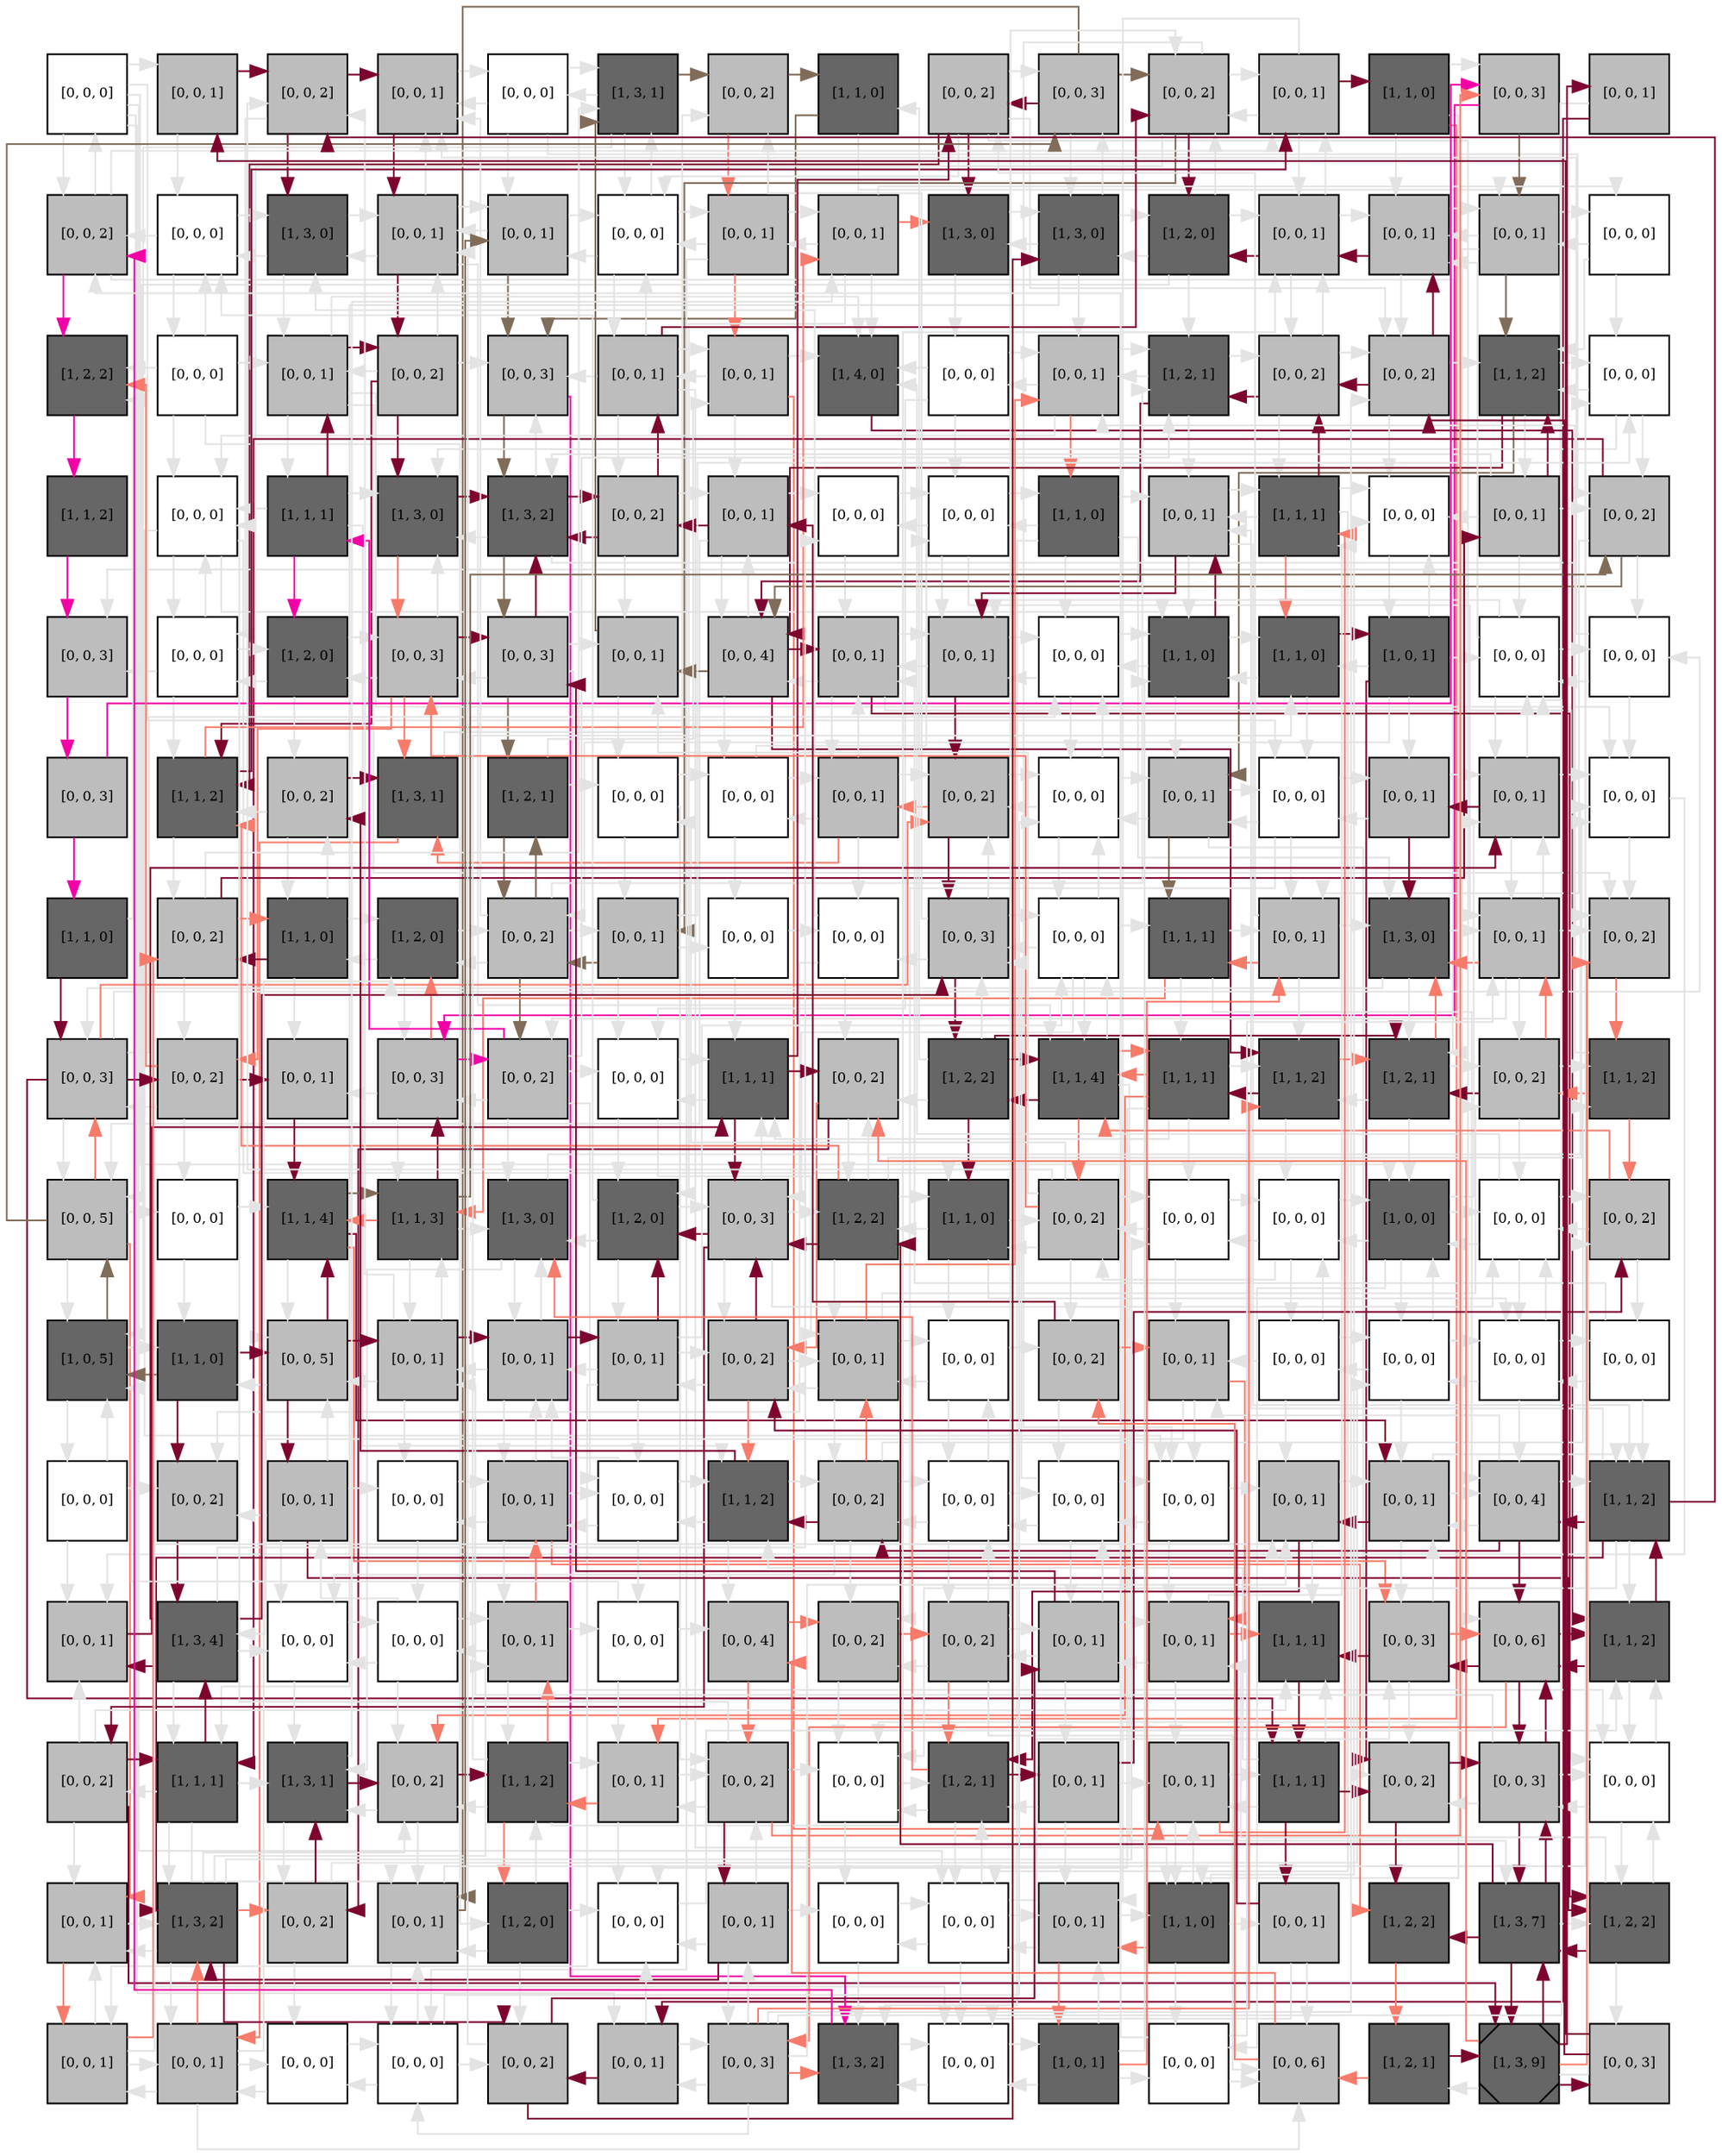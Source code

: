 digraph layout  {
rankdir=TB;
splines=ortho;
node [fixedsize=false, style=filled, width="0.6"];
edge [constraint=false];
0 [fillcolor="#FFFFFF", fontsize=8, label="[0, 0, 0]", shape=square, tooltip="name: None,\nin_degree: 1,\nout_degree: 7"];
1 [fillcolor="#bdbdbd", fontsize=8, label="[0, 0, 1]", shape=square, tooltip="name: None,\nin_degree: 2,\nout_degree: 2"];
2 [fillcolor="#bdbdbd", fontsize=8, label="[0, 0, 2]", shape=square, tooltip="name: None,\nin_degree: 4,\nout_degree: 3"];
3 [fillcolor="#bdbdbd", fontsize=8, label="[0, 0, 1]", shape=square, tooltip="name: None,\nin_degree: 5,\nout_degree: 2"];
4 [fillcolor="#FFFFFF", fontsize=8, label="[0, 0, 0]", shape=square, tooltip="name: None,\nin_degree: 2,\nout_degree: 4"];
5 [fillcolor="#666666", fontsize=8, label="[1, 3, 1]", shape=square, tooltip="name:  PLC ,\nin_degree: 4,\nout_degree: 4"];
6 [fillcolor="#bdbdbd", fontsize=8, label="[0, 0, 2]", shape=square, tooltip="name: None,\nin_degree: 3,\nout_degree: 2"];
7 [fillcolor="#666666", fontsize=8, label="[1, 1, 0]", shape=square, tooltip="name:  RAC1 ,\nin_degree: 2,\nout_degree: 2"];
8 [fillcolor="#bdbdbd", fontsize=8, label="[0, 0, 2]", shape=square, tooltip="name: None,\nin_degree: 3,\nout_degree: 6"];
9 [fillcolor="#bdbdbd", fontsize=8, label="[0, 0, 3]", shape=square, tooltip="name: None,\nin_degree: 3,\nout_degree: 4"];
10 [fillcolor="#bdbdbd", fontsize=8, label="[0, 0, 2]", shape=square, tooltip="name: None,\nin_degree: 5,\nout_degree: 5"];
11 [fillcolor="#bdbdbd", fontsize=8, label="[0, 0, 1]", shape=square, tooltip="name: None,\nin_degree: 4,\nout_degree: 4"];
12 [fillcolor="#666666", fontsize=8, label="[1, 1, 0]", shape=square, tooltip="name:  MKK7 ,\nin_degree: 1,\nout_degree: 4"];
13 [fillcolor="#bdbdbd", fontsize=8, label="[0, 0, 3]", shape=square, tooltip="name: None,\nin_degree: 3,\nout_degree: 2"];
14 [fillcolor="#bdbdbd", fontsize=8, label="[0, 0, 1]", shape=square, tooltip="name: None,\nin_degree: 1,\nout_degree: 2"];
15 [fillcolor="#bdbdbd", fontsize=8, label="[0, 0, 2]", shape=square, tooltip="name: None,\nin_degree: 4,\nout_degree: 4"];
16 [fillcolor="#FFFFFF", fontsize=8, label="[0, 0, 0]", shape=square, tooltip="name: None,\nin_degree: 4,\nout_degree: 3"];
17 [fillcolor="#666666", fontsize=8, label="[1, 3, 0]", shape=square, tooltip="name:  KLF4 ,\nin_degree: 4,\nout_degree: 3"];
18 [fillcolor="#bdbdbd", fontsize=8, label="[0, 0, 1]", shape=square, tooltip="name: None,\nin_degree: 5,\nout_degree: 5"];
19 [fillcolor="#bdbdbd", fontsize=8, label="[0, 0, 1]", shape=square, tooltip="name: None,\nin_degree: 4,\nout_degree: 3"];
20 [fillcolor="#FFFFFF", fontsize=8, label="[0, 0, 0]", shape=square, tooltip="name: None,\nin_degree: 5,\nout_degree: 4"];
21 [fillcolor="#bdbdbd", fontsize=8, label="[0, 0, 1]", shape=square, tooltip="name: None,\nin_degree: 3,\nout_degree: 4"];
22 [fillcolor="#bdbdbd", fontsize=8, label="[0, 0, 1]", shape=square, tooltip="name: None,\nin_degree: 3,\nout_degree: 5"];
23 [fillcolor="#666666", fontsize=8, label="[1, 3, 0]", shape=square, tooltip="name:  Fosl1 ,\nin_degree: 3,\nout_degree: 2"];
24 [fillcolor="#666666", fontsize=8, label="[1, 3, 0]", shape=square, tooltip="name:  KLF2 ,\nin_degree: 4,\nout_degree: 5"];
25 [fillcolor="#666666", fontsize=8, label="[1, 2, 0]", shape=square, tooltip="name:  ARC ,\nin_degree: 3,\nout_degree: 5"];
26 [fillcolor="#bdbdbd", fontsize=8, label="[0, 0, 1]", shape=square, tooltip="name: None,\nin_degree: 5,\nout_degree: 4"];
27 [fillcolor="#bdbdbd", fontsize=8, label="[0, 0, 1]", shape=square, tooltip="name: None,\nin_degree: 5,\nout_degree: 3"];
28 [fillcolor="#bdbdbd", fontsize=8, label="[0, 0, 1]", shape=square, tooltip="name: None,\nin_degree: 4,\nout_degree: 4"];
29 [fillcolor="#FFFFFF", fontsize=8, label="[0, 0, 0]", shape=square, tooltip="name: None,\nin_degree: 2,\nout_degree: 3"];
30 [fillcolor="#666666", fontsize=8, label="[1, 2, 2]", shape=square, tooltip="name:  RAF ,\nin_degree: 4,\nout_degree: 1"];
31 [fillcolor="#FFFFFF", fontsize=8, label="[0, 0, 0]", shape=square, tooltip="name: None,\nin_degree: 1,\nout_degree: 5"];
32 [fillcolor="#bdbdbd", fontsize=8, label="[0, 0, 1]", shape=square, tooltip="name: None,\nin_degree: 4,\nout_degree: 5"];
33 [fillcolor="#bdbdbd", fontsize=8, label="[0, 0, 2]", shape=square, tooltip="name: None,\nin_degree: 2,\nout_degree: 5"];
34 [fillcolor="#bdbdbd", fontsize=8, label="[0, 0, 3]", shape=square, tooltip="name: None,\nin_degree: 5,\nout_degree: 2"];
35 [fillcolor="#bdbdbd", fontsize=8, label="[0, 0, 1]", shape=square, tooltip="name: None,\nin_degree: 3,\nout_degree: 6"];
36 [fillcolor="#bdbdbd", fontsize=8, label="[0, 0, 1]", shape=square, tooltip="name: None,\nin_degree: 3,\nout_degree: 4"];
37 [fillcolor="#666666", fontsize=8, label="[1, 4, 0]", shape=square, tooltip="name:  AP1 ,\nin_degree: 5,\nout_degree: 1"];
38 [fillcolor="#FFFFFF", fontsize=8, label="[0, 0, 0]", shape=square, tooltip="name: None,\nin_degree: 2,\nout_degree: 4"];
39 [fillcolor="#bdbdbd", fontsize=8, label="[0, 0, 1]", shape=square, tooltip="name: None,\nin_degree: 5,\nout_degree: 4"];
40 [fillcolor="#666666", fontsize=8, label="[1, 2, 1]", shape=square, tooltip="name:  KLF6 ,\nin_degree: 5,\nout_degree: 4"];
41 [fillcolor="#bdbdbd", fontsize=8, label="[0, 0, 2]", shape=square, tooltip="name: None,\nin_degree: 4,\nout_degree: 4"];
42 [fillcolor="#bdbdbd", fontsize=8, label="[0, 0, 2]", shape=square, tooltip="name: None,\nin_degree: 5,\nout_degree: 4"];
43 [fillcolor="#666666", fontsize=8, label="[1, 1, 2]", shape=square, tooltip="name:  Ca2+ ,\nin_degree: 5,\nout_degree: 4"];
44 [fillcolor="#FFFFFF", fontsize=8, label="[0, 0, 0]", shape=square, tooltip="name: None,\nin_degree: 4,\nout_degree: 3"];
45 [fillcolor="#666666", fontsize=8, label="[1, 1, 2]", shape=square, tooltip="name:  Plasmin ,\nin_degree: 1,\nout_degree: 1"];
46 [fillcolor="#FFFFFF", fontsize=8, label="[0, 0, 0]", shape=square, tooltip="name: None,\nin_degree: 5,\nout_degree: 4"];
47 [fillcolor="#666666", fontsize=8, label="[1, 1, 1]", shape=square, tooltip="name:  MEKK1 ,\nin_degree: 2,\nout_degree: 5"];
48 [fillcolor="#666666", fontsize=8, label="[1, 3, 0]", shape=square, tooltip="name:  CREB ,\nin_degree: 5,\nout_degree: 2"];
49 [fillcolor="#666666", fontsize=8, label="[1, 3, 2]", shape=square, tooltip="name:  FOS ,\nin_degree: 5,\nout_degree: 5"];
50 [fillcolor="#bdbdbd", fontsize=8, label="[0, 0, 2]", shape=square, tooltip="name: None,\nin_degree: 3,\nout_degree: 4"];
51 [fillcolor="#bdbdbd", fontsize=8, label="[0, 0, 1]", shape=square, tooltip="name: None,\nin_degree: 4,\nout_degree: 4"];
52 [fillcolor="#FFFFFF", fontsize=8, label="[0, 0, 0]", shape=square, tooltip="name: None,\nin_degree: 3,\nout_degree: 2"];
53 [fillcolor="#FFFFFF", fontsize=8, label="[0, 0, 0]", shape=square, tooltip="name: None,\nin_degree: 4,\nout_degree: 4"];
54 [fillcolor="#666666", fontsize=8, label="[1, 1, 0]", shape=square, tooltip="name:  C3G ,\nin_degree: 2,\nout_degree: 5"];
55 [fillcolor="#bdbdbd", fontsize=8, label="[0, 0, 1]", shape=square, tooltip="name: None,\nin_degree: 5,\nout_degree: 4"];
56 [fillcolor="#666666", fontsize=8, label="[1, 1, 1]", shape=square, tooltip="name:  uPAR ,\nin_degree: 4,\nout_degree: 5"];
57 [fillcolor="#FFFFFF", fontsize=8, label="[0, 0, 0]", shape=square, tooltip="name: None,\nin_degree: 5,\nout_degree: 1"];
58 [fillcolor="#bdbdbd", fontsize=8, label="[0, 0, 1]", shape=square, tooltip="name: None,\nin_degree: 2,\nout_degree: 5"];
59 [fillcolor="#bdbdbd", fontsize=8, label="[0, 0, 2]", shape=square, tooltip="name: None,\nin_degree: 4,\nout_degree: 4"];
60 [fillcolor="#bdbdbd", fontsize=8, label="[0, 0, 3]", shape=square, tooltip="name: None,\nin_degree: 3,\nout_degree: 1"];
61 [fillcolor="#FFFFFF", fontsize=8, label="[0, 0, 0]", shape=square, tooltip="name: None,\nin_degree: 3,\nout_degree: 4"];
62 [fillcolor="#666666", fontsize=8, label="[1, 2, 0]", shape=square, tooltip="name:  MEK ,\nin_degree: 3,\nout_degree: 3"];
63 [fillcolor="#bdbdbd", fontsize=8, label="[0, 0, 3]", shape=square, tooltip="name: None,\nin_degree: 4,\nout_degree: 5"];
64 [fillcolor="#bdbdbd", fontsize=8, label="[0, 0, 3]", shape=square, tooltip="name: None,\nin_degree: 3,\nout_degree: 5"];
65 [fillcolor="#bdbdbd", fontsize=8, label="[0, 0, 1]", shape=square, tooltip="name: None,\nin_degree: 4,\nout_degree: 2"];
66 [fillcolor="#bdbdbd", fontsize=8, label="[0, 0, 4]", shape=square, tooltip="name: None,\nin_degree: 5,\nout_degree: 5"];
67 [fillcolor="#bdbdbd", fontsize=8, label="[0, 0, 1]", shape=square, tooltip="name: None,\nin_degree: 5,\nout_degree: 5"];
68 [fillcolor="#bdbdbd", fontsize=8, label="[0, 0, 1]", shape=square, tooltip="name: None,\nin_degree: 5,\nout_degree: 3"];
69 [fillcolor="#FFFFFF", fontsize=8, label="[0, 0, 0]", shape=square, tooltip="name: None,\nin_degree: 5,\nout_degree: 3"];
70 [fillcolor="#666666", fontsize=8, label="[1, 1, 0]", shape=square, tooltip="name:  Mapk3k ,\nin_degree: 5,\nout_degree: 4"];
71 [fillcolor="#666666", fontsize=8, label="[1, 1, 0]", shape=square, tooltip="name:  DAG ,\nin_degree: 4,\nout_degree: 3"];
72 [fillcolor="#666666", fontsize=8, label="[1, 0, 1]", shape=square, tooltip="name:  G ,\nin_degree: 2,\nout_degree: 6"];
73 [fillcolor="#FFFFFF", fontsize=8, label="[0, 0, 0]", shape=square, tooltip="name: None,\nin_degree: 5,\nout_degree: 4"];
74 [fillcolor="#FFFFFF", fontsize=8, label="[0, 0, 0]", shape=square, tooltip="name: None,\nin_degree: 3,\nout_degree: 3"];
75 [fillcolor="#bdbdbd", fontsize=8, label="[0, 0, 3]", shape=square, tooltip="name: None,\nin_degree: 1,\nout_degree: 2"];
76 [fillcolor="#666666", fontsize=8, label="[1, 1, 2]", shape=square, tooltip="name:  G(i/o) ,\nin_degree: 5,\nout_degree: 3"];
77 [fillcolor="#bdbdbd", fontsize=8, label="[0, 0, 2]", shape=square, tooltip="name: None,\nin_degree: 3,\nout_degree: 3"];
78 [fillcolor="#666666", fontsize=8, label="[1, 3, 1]", shape=square, tooltip="name:  KLF10 ,\nin_degree: 3,\nout_degree: 2"];
79 [fillcolor="#666666", fontsize=8, label="[1, 2, 1]", shape=square, tooltip="name:  MSK1/2 ,\nin_degree: 2,\nout_degree: 3"];
80 [fillcolor="#FFFFFF", fontsize=8, label="[0, 0, 0]", shape=square, tooltip="name: None,\nin_degree: 3,\nout_degree: 3"];
81 [fillcolor="#FFFFFF", fontsize=8, label="[0, 0, 0]", shape=square, tooltip="name: None,\nin_degree: 3,\nout_degree: 3"];
82 [fillcolor="#bdbdbd", fontsize=8, label="[0, 0, 1]", shape=square, tooltip="name: None,\nin_degree: 3,\nout_degree: 5"];
83 [fillcolor="#bdbdbd", fontsize=8, label="[0, 0, 2]", shape=square, tooltip="name: None,\nin_degree: 5,\nout_degree: 3"];
84 [fillcolor="#FFFFFF", fontsize=8, label="[0, 0, 0]", shape=square, tooltip="name: None,\nin_degree: 5,\nout_degree: 4"];
85 [fillcolor="#bdbdbd", fontsize=8, label="[0, 0, 1]", shape=square, tooltip="name: None,\nin_degree: 4,\nout_degree: 4"];
86 [fillcolor="#FFFFFF", fontsize=8, label="[0, 0, 0]", shape=square, tooltip="name: None,\nin_degree: 4,\nout_degree: 4"];
87 [fillcolor="#bdbdbd", fontsize=8, label="[0, 0, 1]", shape=square, tooltip="name: None,\nin_degree: 3,\nout_degree: 3"];
88 [fillcolor="#bdbdbd", fontsize=8, label="[0, 0, 1]", shape=square, tooltip="name: None,\nin_degree: 5,\nout_degree: 4"];
89 [fillcolor="#FFFFFF", fontsize=8, label="[0, 0, 0]", shape=square, tooltip="name: None,\nin_degree: 5,\nout_degree: 2"];
90 [fillcolor="#666666", fontsize=8, label="[1, 1, 0]", shape=square, tooltip="name:  MEKK4 ,\nin_degree: 1,\nout_degree: 2"];
91 [fillcolor="#bdbdbd", fontsize=8, label="[0, 0, 2]", shape=square, tooltip="name: None,\nin_degree: 3,\nout_degree: 4"];
92 [fillcolor="#666666", fontsize=8, label="[1, 1, 0]", shape=square, tooltip="name:  RSK ,\nin_degree: 3,\nout_degree: 4"];
93 [fillcolor="#666666", fontsize=8, label="[1, 2, 0]", shape=square, tooltip="name:  ZFP36 ,\nin_degree: 4,\nout_degree: 3"];
94 [fillcolor="#bdbdbd", fontsize=8, label="[0, 0, 2]", shape=square, tooltip="name: None,\nin_degree: 4,\nout_degree: 6"];
95 [fillcolor="#bdbdbd", fontsize=8, label="[0, 0, 1]", shape=square, tooltip="name: None,\nin_degree: 3,\nout_degree: 4"];
96 [fillcolor="#FFFFFF", fontsize=8, label="[0, 0, 0]", shape=square, tooltip="name: None,\nin_degree: 2,\nout_degree: 2"];
97 [fillcolor="#FFFFFF", fontsize=8, label="[0, 0, 0]", shape=square, tooltip="name: None,\nin_degree: 3,\nout_degree: 3"];
98 [fillcolor="#bdbdbd", fontsize=8, label="[0, 0, 3]", shape=square, tooltip="name: None,\nin_degree: 5,\nout_degree: 5"];
99 [fillcolor="#FFFFFF", fontsize=8, label="[0, 0, 0]", shape=square, tooltip="name: None,\nin_degree: 4,\nout_degree: 5"];
100 [fillcolor="#666666", fontsize=8, label="[1, 1, 1]", shape=square, tooltip="name:  Mmp3/10 ,\nin_degree: 3,\nout_degree: 4"];
101 [fillcolor="#bdbdbd", fontsize=8, label="[0, 0, 1]", shape=square, tooltip="name: None,\nin_degree: 4,\nout_degree: 4"];
102 [fillcolor="#666666", fontsize=8, label="[1, 3, 0]", shape=square, tooltip="name:  JUNB ,\nin_degree: 5,\nout_degree: 3"];
103 [fillcolor="#bdbdbd", fontsize=8, label="[0, 0, 1]", shape=square, tooltip="name: None,\nin_degree: 5,\nout_degree: 5"];
104 [fillcolor="#bdbdbd", fontsize=8, label="[0, 0, 2]", shape=square, tooltip="name: None,\nin_degree: 5,\nout_degree: 1"];
105 [fillcolor="#bdbdbd", fontsize=8, label="[0, 0, 3]", shape=square, tooltip="name: None,\nin_degree: 4,\nout_degree: 6"];
106 [fillcolor="#bdbdbd", fontsize=8, label="[0, 0, 2]", shape=square, tooltip="name: None,\nin_degree: 3,\nout_degree: 4"];
107 [fillcolor="#bdbdbd", fontsize=8, label="[0, 0, 1]", shape=square, tooltip="name: None,\nin_degree: 3,\nout_degree: 1"];
108 [fillcolor="#bdbdbd", fontsize=8, label="[0, 0, 3]", shape=square, tooltip="name: None,\nin_degree: 4,\nout_degree: 4"];
109 [fillcolor="#bdbdbd", fontsize=8, label="[0, 0, 2]", shape=square, tooltip="name: None,\nin_degree: 3,\nout_degree: 6"];
110 [fillcolor="#FFFFFF", fontsize=8, label="[0, 0, 0]", shape=square, tooltip="name: None,\nin_degree: 4,\nout_degree: 3"];
111 [fillcolor="#666666", fontsize=8, label="[1, 1, 1]", shape=square, tooltip="name:  TrkA ,\nin_degree: 5,\nout_degree: 4"];
112 [fillcolor="#bdbdbd", fontsize=8, label="[0, 0, 2]", shape=square, tooltip="name: None,\nin_degree: 5,\nout_degree: 3"];
113 [fillcolor="#666666", fontsize=8, label="[1, 2, 2]", shape=square, tooltip="name:  P38 ,\nin_degree: 2,\nout_degree: 6"];
114 [fillcolor="#666666", fontsize=8, label="[1, 1, 4]", shape=square, tooltip="name:  Itga1 ,\nin_degree: 5,\nout_degree: 5"];
115 [fillcolor="#666666", fontsize=8, label="[1, 1, 1]", shape=square, tooltip="name:  uPA/PLAT ,\nin_degree: 3,\nout_degree: 6"];
116 [fillcolor="#666666", fontsize=8, label="[1, 1, 2]", shape=square, tooltip="name:  SRF ,\nin_degree: 5,\nout_degree: 3"];
117 [fillcolor="#666666", fontsize=8, label="[1, 2, 1]", shape=square, tooltip="name:  JUND ,\nin_degree: 5,\nout_degree: 4"];
118 [fillcolor="#bdbdbd", fontsize=8, label="[0, 0, 2]", shape=square, tooltip="name: None,\nin_degree: 4,\nout_degree: 4"];
119 [fillcolor="#666666", fontsize=8, label="[1, 1, 2]", shape=square, tooltip="name:  RAP1 ,\nin_degree: 3,\nout_degree: 3"];
120 [fillcolor="#bdbdbd", fontsize=8, label="[0, 0, 5]", shape=square, tooltip="name: None,\nin_degree: 4,\nout_degree: 5"];
121 [fillcolor="#FFFFFF", fontsize=8, label="[0, 0, 0]", shape=square, tooltip="name: None,\nin_degree: 2,\nout_degree: 2"];
122 [fillcolor="#666666", fontsize=8, label="[1, 1, 4]", shape=square, tooltip="name:  RAS ,\nin_degree: 4,\nout_degree: 4"];
123 [fillcolor="#666666", fontsize=8, label="[1, 1, 3]", shape=square, tooltip="name:  MKK6 ,\nin_degree: 4,\nout_degree: 5"];
124 [fillcolor="#666666", fontsize=8, label="[1, 3, 0]", shape=square, tooltip="name:  MYC ,\nin_degree: 5,\nout_degree: 3"];
125 [fillcolor="#666666", fontsize=8, label="[1, 2, 0]", shape=square, tooltip="name:  Stat3 ,\nin_degree: 4,\nout_degree: 4"];
126 [fillcolor="#bdbdbd", fontsize=8, label="[0, 0, 3]", shape=square, tooltip="name: None,\nin_degree: 5,\nout_degree: 6"];
127 [fillcolor="#666666", fontsize=8, label="[1, 2, 2]", shape=square, tooltip="name:  PKC ,\nin_degree: 4,\nout_degree: 6"];
128 [fillcolor="#666666", fontsize=8, label="[1, 1, 0]", shape=square, tooltip="name:  Dusp6 ,\nin_degree: 4,\nout_degree: 4"];
129 [fillcolor="#bdbdbd", fontsize=8, label="[0, 0, 2]", shape=square, tooltip="name: None,\nin_degree: 4,\nout_degree: 7"];
130 [fillcolor="#FFFFFF", fontsize=8, label="[0, 0, 0]", shape=square, tooltip="name: None,\nin_degree: 4,\nout_degree: 3"];
131 [fillcolor="#FFFFFF", fontsize=8, label="[0, 0, 0]", shape=square, tooltip="name: None,\nin_degree: 4,\nout_degree: 4"];
132 [fillcolor="#666666", fontsize=8, label="[1, 0, 0]", shape=square, tooltip="name:  i/o ,\nin_degree: 5,\nout_degree: 5"];
133 [fillcolor="#FFFFFF", fontsize=8, label="[0, 0, 0]", shape=square, tooltip="name: None,\nin_degree: 5,\nout_degree: 4"];
134 [fillcolor="#bdbdbd", fontsize=8, label="[0, 0, 2]", shape=square, tooltip="name: None,\nin_degree: 4,\nout_degree: 3"];
135 [fillcolor="#666666", fontsize=8, label="[1, 0, 5]", shape=square, tooltip="name: NGF,\nin_degree: 5,\nout_degree: 3"];
136 [fillcolor="#666666", fontsize=8, label="[1, 1, 0]", shape=square, tooltip="name:  ERK ,\nin_degree: 3,\nout_degree: 3"];
137 [fillcolor="#bdbdbd", fontsize=8, label="[0, 0, 5]", shape=square, tooltip="name: None,\nin_degree: 5,\nout_degree: 4"];
138 [fillcolor="#bdbdbd", fontsize=8, label="[0, 0, 1]", shape=square, tooltip="name: None,\nin_degree: 4,\nout_degree: 5"];
139 [fillcolor="#bdbdbd", fontsize=8, label="[0, 0, 1]", shape=square, tooltip="name: None,\nin_degree: 5,\nout_degree: 4"];
140 [fillcolor="#bdbdbd", fontsize=8, label="[0, 0, 1]", shape=square, tooltip="name: None,\nin_degree: 3,\nout_degree: 6"];
141 [fillcolor="#bdbdbd", fontsize=8, label="[0, 0, 2]", shape=square, tooltip="name: None,\nin_degree: 5,\nout_degree: 4"];
142 [fillcolor="#bdbdbd", fontsize=8, label="[0, 0, 1]", shape=square, tooltip="name: None,\nin_degree: 5,\nout_degree: 5"];
143 [fillcolor="#FFFFFF", fontsize=8, label="[0, 0, 0]", shape=square, tooltip="name: None,\nin_degree: 3,\nout_degree: 3"];
144 [fillcolor="#bdbdbd", fontsize=8, label="[0, 0, 2]", shape=square, tooltip="name: None,\nin_degree: 3,\nout_degree: 3"];
145 [fillcolor="#bdbdbd", fontsize=8, label="[0, 0, 1]", shape=square, tooltip="name: None,\nin_degree: 4,\nout_degree: 3"];
146 [fillcolor="#FFFFFF", fontsize=8, label="[0, 0, 0]", shape=square, tooltip="name: None,\nin_degree: 2,\nout_degree: 4"];
147 [fillcolor="#FFFFFF", fontsize=8, label="[0, 0, 0]", shape=square, tooltip="name: None,\nin_degree: 4,\nout_degree: 4"];
148 [fillcolor="#FFFFFF", fontsize=8, label="[0, 0, 0]", shape=square, tooltip="name: None,\nin_degree: 4,\nout_degree: 4"];
149 [fillcolor="#FFFFFF", fontsize=8, label="[0, 0, 0]", shape=square, tooltip="name: None,\nin_degree: 2,\nout_degree: 3"];
150 [fillcolor="#FFFFFF", fontsize=8, label="[0, 0, 0]", shape=square, tooltip="name: None,\nin_degree: 1,\nout_degree: 3"];
151 [fillcolor="#bdbdbd", fontsize=8, label="[0, 0, 2]", shape=square, tooltip="name: None,\nin_degree: 4,\nout_degree: 1"];
152 [fillcolor="#bdbdbd", fontsize=8, label="[0, 0, 1]", shape=square, tooltip="name: None,\nin_degree: 2,\nout_degree: 5"];
153 [fillcolor="#FFFFFF", fontsize=8, label="[0, 0, 0]", shape=square, tooltip="name: None,\nin_degree: 3,\nout_degree: 2"];
154 [fillcolor="#bdbdbd", fontsize=8, label="[0, 0, 1]", shape=square, tooltip="name: None,\nin_degree: 4,\nout_degree: 5"];
155 [fillcolor="#FFFFFF", fontsize=8, label="[0, 0, 0]", shape=square, tooltip="name: None,\nin_degree: 4,\nout_degree: 4"];
156 [fillcolor="#666666", fontsize=8, label="[1, 1, 2]", shape=square, tooltip="name:  ECM ,\nin_degree: 5,\nout_degree: 4"];
157 [fillcolor="#bdbdbd", fontsize=8, label="[0, 0, 2]", shape=square, tooltip="name: None,\nin_degree: 4,\nout_degree: 6"];
158 [fillcolor="#FFFFFF", fontsize=8, label="[0, 0, 0]", shape=square, tooltip="name: None,\nin_degree: 4,\nout_degree: 4"];
159 [fillcolor="#FFFFFF", fontsize=8, label="[0, 0, 0]", shape=square, tooltip="name: None,\nin_degree: 4,\nout_degree: 4"];
160 [fillcolor="#FFFFFF", fontsize=8, label="[0, 0, 0]", shape=square, tooltip="name: None,\nin_degree: 4,\nout_degree: 3"];
161 [fillcolor="#bdbdbd", fontsize=8, label="[0, 0, 1]", shape=square, tooltip="name: None,\nin_degree: 5,\nout_degree: 3"];
162 [fillcolor="#bdbdbd", fontsize=8, label="[0, 0, 1]", shape=square, tooltip="name: None,\nin_degree: 5,\nout_degree: 4"];
163 [fillcolor="#bdbdbd", fontsize=8, label="[0, 0, 4]", shape=square, tooltip="name: None,\nin_degree: 4,\nout_degree: 5"];
164 [fillcolor="#666666", fontsize=8, label="[1, 1, 2]", shape=square, tooltip="name:  AKT ,\nin_degree: 5,\nout_degree: 6"];
165 [fillcolor="#bdbdbd", fontsize=8, label="[0, 0, 1]", shape=square, tooltip="name: None,\nin_degree: 4,\nout_degree: 1"];
166 [fillcolor="#666666", fontsize=8, label="[1, 3, 4]", shape=square, tooltip="name:  P53 ,\nin_degree: 3,\nout_degree: 6"];
167 [fillcolor="#FFFFFF", fontsize=8, label="[0, 0, 0]", shape=square, tooltip="name: None,\nin_degree: 4,\nout_degree: 2"];
168 [fillcolor="#FFFFFF", fontsize=8, label="[0, 0, 0]", shape=square, tooltip="name: None,\nin_degree: 3,\nout_degree: 4"];
169 [fillcolor="#bdbdbd", fontsize=8, label="[0, 0, 1]", shape=square, tooltip="name: None,\nin_degree: 4,\nout_degree: 4"];
170 [fillcolor="#FFFFFF", fontsize=8, label="[0, 0, 0]", shape=square, tooltip="name: None,\nin_degree: 2,\nout_degree: 3"];
171 [fillcolor="#bdbdbd", fontsize=8, label="[0, 0, 4]", shape=square, tooltip="name: None,\nin_degree: 3,\nout_degree: 2"];
172 [fillcolor="#bdbdbd", fontsize=8, label="[0, 0, 2]", shape=square, tooltip="name: None,\nin_degree: 4,\nout_degree: 2"];
173 [fillcolor="#bdbdbd", fontsize=8, label="[0, 0, 2]", shape=square, tooltip="name: None,\nin_degree: 3,\nout_degree: 6"];
174 [fillcolor="#bdbdbd", fontsize=8, label="[0, 0, 1]", shape=square, tooltip="name: None,\nin_degree: 4,\nout_degree: 5"];
175 [fillcolor="#bdbdbd", fontsize=8, label="[0, 0, 1]", shape=square, tooltip="name: None,\nin_degree: 4,\nout_degree: 4"];
176 [fillcolor="#666666", fontsize=8, label="[1, 1, 1]", shape=square, tooltip="name:  GRB2 ,\nin_degree: 5,\nout_degree: 1"];
177 [fillcolor="#bdbdbd", fontsize=8, label="[0, 0, 3]", shape=square, tooltip="name: None,\nin_degree: 4,\nout_degree: 4"];
178 [fillcolor="#bdbdbd", fontsize=8, label="[0, 0, 6]", shape=square, tooltip="name: None,\nin_degree: 5,\nout_degree: 4"];
179 [fillcolor="#666666", fontsize=8, label="[1, 1, 2]", shape=square, tooltip="name:  FRS2 ,\nin_degree: 5,\nout_degree: 3"];
180 [fillcolor="#bdbdbd", fontsize=8, label="[0, 0, 2]", shape=square, tooltip="name: None,\nin_degree: 2,\nout_degree: 5"];
181 [fillcolor="#666666", fontsize=8, label="[1, 1, 1]", shape=square, tooltip="name:  NPYY1 ,\nin_degree: 4,\nout_degree: 5"];
182 [fillcolor="#666666", fontsize=8, label="[1, 3, 1]", shape=square, tooltip="name:  CITED2 ,\nin_degree: 5,\nout_degree: 3"];
183 [fillcolor="#bdbdbd", fontsize=8, label="[0, 0, 2]", shape=square, tooltip="name: None,\nin_degree: 5,\nout_degree: 3"];
184 [fillcolor="#666666", fontsize=8, label="[1, 1, 2]", shape=square, tooltip="name:  PI3K ,\nin_degree: 4,\nout_degree: 6"];
185 [fillcolor="#bdbdbd", fontsize=8, label="[0, 0, 1]", shape=square, tooltip="name: None,\nin_degree: 4,\nout_degree: 3"];
186 [fillcolor="#bdbdbd", fontsize=8, label="[0, 0, 2]", shape=square, tooltip="name: None,\nin_degree: 4,\nout_degree: 5"];
187 [fillcolor="#FFFFFF", fontsize=8, label="[0, 0, 0]", shape=square, tooltip="name: None,\nin_degree: 5,\nout_degree: 2"];
188 [fillcolor="#666666", fontsize=8, label="[1, 2, 1]", shape=square, tooltip="name:  ETS1 ,\nin_degree: 5,\nout_degree: 4"];
189 [fillcolor="#bdbdbd", fontsize=8, label="[0, 0, 1]", shape=square, tooltip="name: None,\nin_degree: 2,\nout_degree: 4"];
190 [fillcolor="#bdbdbd", fontsize=8, label="[0, 0, 1]", shape=square, tooltip="name: None,\nin_degree: 5,\nout_degree: 3"];
191 [fillcolor="#666666", fontsize=8, label="[1, 1, 1]", shape=square, tooltip="name:  Npy ,\nin_degree: 3,\nout_degree: 5"];
192 [fillcolor="#bdbdbd", fontsize=8, label="[0, 0, 2]", shape=square, tooltip="name: None,\nin_degree: 5,\nout_degree: 2"];
193 [fillcolor="#bdbdbd", fontsize=8, label="[0, 0, 3]", shape=square, tooltip="name: None,\nin_degree: 4,\nout_degree: 5"];
194 [fillcolor="#FFFFFF", fontsize=8, label="[0, 0, 0]", shape=square, tooltip="name: None,\nin_degree: 5,\nout_degree: 3"];
195 [fillcolor="#bdbdbd", fontsize=8, label="[0, 0, 1]", shape=square, tooltip="name: None,\nin_degree: 4,\nout_degree: 2"];
196 [fillcolor="#666666", fontsize=8, label="[1, 3, 2]", shape=square, tooltip="name:  Maff ,\nin_degree: 5,\nout_degree: 7"];
197 [fillcolor="#bdbdbd", fontsize=8, label="[0, 0, 2]", shape=square, tooltip="name: None,\nin_degree: 3,\nout_degree: 3"];
198 [fillcolor="#bdbdbd", fontsize=8, label="[0, 0, 1]", shape=square, tooltip="name: None,\nin_degree: 5,\nout_degree: 3"];
199 [fillcolor="#666666", fontsize=8, label="[1, 2, 0]", shape=square, tooltip="name:  FAK ,\nin_degree: 2,\nout_degree: 4"];
200 [fillcolor="#FFFFFF", fontsize=8, label="[0, 0, 0]", shape=square, tooltip="name: None,\nin_degree: 5,\nout_degree: 1"];
201 [fillcolor="#bdbdbd", fontsize=8, label="[0, 0, 1]", shape=square, tooltip="name: None,\nin_degree: 2,\nout_degree: 5"];
202 [fillcolor="#FFFFFF", fontsize=8, label="[0, 0, 0]", shape=square, tooltip="name: None,\nin_degree: 3,\nout_degree: 2"];
203 [fillcolor="#FFFFFF", fontsize=8, label="[0, 0, 0]", shape=square, tooltip="name: None,\nin_degree: 5,\nout_degree: 5"];
204 [fillcolor="#bdbdbd", fontsize=8, label="[0, 0, 1]", shape=square, tooltip="name: None,\nin_degree: 5,\nout_degree: 3"];
205 [fillcolor="#666666", fontsize=8, label="[1, 1, 0]", shape=square, tooltip="name:  SOS ,\nin_degree: 4,\nout_degree: 5"];
206 [fillcolor="#bdbdbd", fontsize=8, label="[0, 0, 1]", shape=square, tooltip="name: None,\nin_degree: 2,\nout_degree: 3"];
207 [fillcolor="#666666", fontsize=8, label="[1, 2, 2]", shape=square, tooltip="name:  SHC ,\nin_degree: 3,\nout_degree: 1"];
208 [fillcolor="#666666", fontsize=8, label="[1, 3, 7]", shape=square, tooltip="name:  ATF2 ,\nin_degree: 4,\nout_degree: 5"];
209 [fillcolor="#666666", fontsize=8, label="[1, 2, 2]", shape=square, tooltip="name:  BTG2 ,\nin_degree: 4,\nout_degree: 4"];
210 [fillcolor="#bdbdbd", fontsize=8, label="[0, 0, 1]", shape=square, tooltip="name: None,\nin_degree: 3,\nout_degree: 4"];
211 [fillcolor="#bdbdbd", fontsize=8, label="[0, 0, 1]", shape=square, tooltip="name: None,\nin_degree: 4,\nout_degree: 5"];
212 [fillcolor="#FFFFFF", fontsize=8, label="[0, 0, 0]", shape=square, tooltip="name: None,\nin_degree: 3,\nout_degree: 2"];
213 [fillcolor="#FFFFFF", fontsize=8, label="[0, 0, 0]", shape=square, tooltip="name: None,\nin_degree: 4,\nout_degree: 4"];
214 [fillcolor="#bdbdbd", fontsize=8, label="[0, 0, 2]", shape=square, tooltip="name: None,\nin_degree: 4,\nout_degree: 3"];
215 [fillcolor="#bdbdbd", fontsize=8, label="[0, 0, 1]", shape=square, tooltip="name: None,\nin_degree: 3,\nout_degree: 3"];
216 [fillcolor="#bdbdbd", fontsize=8, label="[0, 0, 3]", shape=square, tooltip="name: None,\nin_degree: 3,\nout_degree: 8"];
217 [fillcolor="#666666", fontsize=8, label="[1, 3, 2]", shape=square, tooltip="name:  KLF5 ,\nin_degree: 5,\nout_degree: 2"];
218 [fillcolor="#FFFFFF", fontsize=8, label="[0, 0, 0]", shape=square, tooltip="name: None,\nin_degree: 5,\nout_degree: 2"];
219 [fillcolor="#666666", fontsize=8, label="[1, 0, 1]", shape=square, tooltip="name:  NGF ,\nin_degree: 2,\nout_degree: 5"];
220 [fillcolor="#FFFFFF", fontsize=8, label="[0, 0, 0]", shape=square, tooltip="name: None,\nin_degree: 3,\nout_degree: 3"];
221 [fillcolor="#bdbdbd", fontsize=8, label="[0, 0, 6]", shape=square, tooltip="name: None,\nin_degree: 5,\nout_degree: 2"];
222 [fillcolor="#666666", fontsize=8, label="[1, 2, 1]", shape=square, tooltip="name:  JNK ,\nin_degree: 2,\nout_degree: 2"];
223 [fillcolor="#666666", fontsize=8, label="[1, 3, 9]", shape=Msquare, tooltip="name:  Egr1 ,\nin_degree: 3,\nout_degree: 7"];
224 [fillcolor="#bdbdbd", fontsize=8, label="[0, 0, 3]", shape=square, tooltip="name: None,\nin_degree: 2,\nout_degree: 2"];
0 -> 1  [color=grey89, style="penwidth(0.1)", tooltip=" ", weight=1];
0 -> 15  [color=grey89, style="penwidth(0.1)", tooltip=" ", weight=1];
0 -> 215  [color=grey89, style="penwidth(0.1)", tooltip=" ", weight=1];
0 -> 86  [color=grey89, style="penwidth(0.1)", tooltip=" ", weight=1];
0 -> 132  [color=grey89, style="penwidth(0.1)", tooltip=" ", weight=1];
0 -> 218  [color=grey89, style="penwidth(0.1)", tooltip=" ", weight=1];
0 -> 203  [color=grey89, style="penwidth(0.1)", tooltip=" ", weight=1];
1 -> 2  [color="#7E0430", style="penwidth(0.1)", tooltip="222( JNK ) to 17( KLF4 )", weight=1];
1 -> 16  [color=grey89, style="penwidth(0.1)", tooltip=" ", weight=1];
2 -> 3  [color="#7E0430", style="penwidth(0.1)", tooltip="164( AKT ) to 48( CREB )", weight=1];
2 -> 17  [color="#7E0430", style="penwidth(0.1)", tooltip="222( JNK ) to 17( KLF4 )", weight=1];
2 -> 61  [color=grey89, style="penwidth(0.1)", tooltip=" ", weight=1];
3 -> 4  [color=grey89, style="penwidth(0.1)", tooltip=" ", weight=1];
3 -> 18  [color="#7E0430", style="penwidth(0.1)", tooltip="164( AKT ) to 48( CREB )", weight=1];
4 -> 3  [color=grey89, style="penwidth(0.1)", tooltip=" ", weight=1];
4 -> 5  [color=grey89, style="penwidth(0.1)", tooltip=" ", weight=1];
4 -> 19  [color=grey89, style="penwidth(0.1)", tooltip=" ", weight=1];
4 -> 59  [color=grey89, style="penwidth(0.1)", tooltip=" ", weight=1];
5 -> 4  [color=grey89, style="penwidth(0.1)", tooltip=" ", weight=1];
5 -> 6  [color="#806C59", style="penwidth(0.1)", tooltip="122( RAS ) to 7( RAC1 )", weight=1];
5 -> 20  [color=grey89, style="penwidth(0.1)", tooltip=" ", weight=1];
5 -> 135  [color=grey89, style="penwidth(0.1)", tooltip=" ", weight=1];
6 -> 7  [color="#806C59", style="penwidth(0.1)", tooltip="122( RAS ) to 7( RAC1 )", weight=1];
6 -> 21  [color="#F77B6B", style="penwidth(0.1)", tooltip="5( PLC ) to 71( DAG )", weight=1];
7 -> 34  [color="#806C59", style="penwidth(0.1)", tooltip="7( RAC1 ) to 47( MEKK1 )", weight=1];
7 -> 28  [color=grey89, style="penwidth(0.1)", tooltip=" ", weight=1];
8 -> 9  [color=grey89, style="penwidth(0.1)", tooltip=" ", weight=1];
8 -> 23  [color="#7E0430", style="penwidth(0.1)", tooltip="136( ERK ) to 23( Fosl1 )", weight=1];
8 -> 178  [color=grey89, style="penwidth(0.1)", tooltip=" ", weight=1];
8 -> 20  [color=grey89, style="penwidth(0.1)", tooltip=" ", weight=1];
8 -> 42  [color=grey89, style="penwidth(0.1)", tooltip=" ", weight=1];
8 -> 76  [color="#7E0430", style="penwidth(0.1)", tooltip="181( NPYY1 ) to 76( G(i/o) )", weight=1];
9 -> 8  [color="#7E0430", style="penwidth(0.1)", tooltip="136( ERK ) to 23( Fosl1 )", weight=1];
9 -> 10  [color="#806C59", style="penwidth(0.1)", tooltip="136( ERK ) to 79( MSK1/2 )", weight=1];
9 -> 24  [color=grey89, style="penwidth(0.1)", tooltip=" ", weight=1];
9 -> 198  [color="#806C59", style="penwidth(0.1)", tooltip="136( ERK ) to 49( FOS )", weight=1];
10 -> 11  [color=grey89, style="penwidth(0.1)", tooltip=" ", weight=1];
10 -> 25  [color="#7E0430", style="penwidth(0.1)", tooltip="48( CREB ) to 25( ARC )", weight=1];
10 -> 160  [color=grey89, style="penwidth(0.1)", tooltip=" ", weight=1];
10 -> 95  [color="#806C59", style="penwidth(0.1)", tooltip="136( ERK ) to 79( MSK1/2 )", weight=1];
10 -> 137  [color=grey89, style="penwidth(0.1)", tooltip=" ", weight=1];
11 -> 10  [color=grey89, style="penwidth(0.1)", tooltip=" ", weight=1];
11 -> 12  [color="#7E0430", style="penwidth(0.1)", tooltip="47( MEKK1 ) to 12( MKK7 )", weight=1];
11 -> 26  [color=grey89, style="penwidth(0.1)", tooltip=" ", weight=1];
11 -> 204  [color=grey89, style="penwidth(0.1)", tooltip=" ", weight=1];
12 -> 13  [color=grey89, style="penwidth(0.1)", tooltip=" ", weight=1];
12 -> 27  [color=grey89, style="penwidth(0.1)", tooltip=" ", weight=1];
12 -> 185  [color="#F77B6B", style="penwidth(0.1)", tooltip="12( MKK7 ) to 222( JNK )", weight=1];
12 -> 205  [color=grey89, style="penwidth(0.1)", tooltip=" ", weight=1];
13 -> 28  [color="#806C59", style="penwidth(0.1)", tooltip="45( Plasmin ) to 100( Mmp3/10 )", weight=1];
13 -> 108  [color="#F202A6", style="penwidth(0.1)", tooltip="30( RAF ) to 62( MEK )", weight=1];
14 -> 60  [color=grey89, style="penwidth(0.1)", tooltip=" ", weight=1];
14 -> 215  [color="#7E0430", style="penwidth(0.1)", tooltip="222( JNK ) to 24( KLF2 )", weight=1];
15 -> 0  [color=grey89, style="penwidth(0.1)", tooltip=" ", weight=1];
15 -> 30  [color="#F202A6", style="penwidth(0.1)", tooltip="7( RAC1 ) to 90( MEKK4 )", weight=1];
15 -> 117  [color=grey89, style="penwidth(0.1)", tooltip=" ", weight=1];
15 -> 11  [color=grey89, style="penwidth(0.1)", tooltip=" ", weight=1];
16 -> 15  [color=grey89, style="penwidth(0.1)", tooltip=" ", weight=1];
16 -> 17  [color=grey89, style="penwidth(0.1)", tooltip=" ", weight=1];
16 -> 31  [color=grey89, style="penwidth(0.1)", tooltip=" ", weight=1];
17 -> 16  [color=grey89, style="penwidth(0.1)", tooltip=" ", weight=1];
17 -> 18  [color=grey89, style="penwidth(0.1)", tooltip=" ", weight=1];
17 -> 32  [color=grey89, style="penwidth(0.1)", tooltip=" ", weight=1];
18 -> 3  [color=grey89, style="penwidth(0.1)", tooltip=" ", weight=1];
18 -> 17  [color=grey89, style="penwidth(0.1)", tooltip=" ", weight=1];
18 -> 19  [color=grey89, style="penwidth(0.1)", tooltip=" ", weight=1];
18 -> 33  [color="#7E0430", style="penwidth(0.1)", tooltip="164( AKT ) to 48( CREB )", weight=1];
18 -> 114  [color=grey89, style="penwidth(0.1)", tooltip=" ", weight=1];
19 -> 18  [color=grey89, style="penwidth(0.1)", tooltip=" ", weight=1];
19 -> 20  [color=grey89, style="penwidth(0.1)", tooltip=" ", weight=1];
19 -> 34  [color="#806C59", style="penwidth(0.1)", tooltip="136( ERK ) to 49( FOS )", weight=1];
20 -> 5  [color=grey89, style="penwidth(0.1)", tooltip=" ", weight=1];
20 -> 19  [color=grey89, style="penwidth(0.1)", tooltip=" ", weight=1];
20 -> 21  [color=grey89, style="penwidth(0.1)", tooltip=" ", weight=1];
20 -> 35  [color=grey89, style="penwidth(0.1)", tooltip=" ", weight=1];
21 -> 20  [color=grey89, style="penwidth(0.1)", tooltip=" ", weight=1];
21 -> 22  [color=grey89, style="penwidth(0.1)", tooltip=" ", weight=1];
21 -> 36  [color="#F77B6B", style="penwidth(0.1)", tooltip="5( PLC ) to 71( DAG )", weight=1];
21 -> 213  [color=grey89, style="penwidth(0.1)", tooltip=" ", weight=1];
22 -> 21  [color=grey89, style="penwidth(0.1)", tooltip=" ", weight=1];
22 -> 23  [color="#F77B6B", style="penwidth(0.1)", tooltip="222( JNK ) to 23( Fosl1 )", weight=1];
22 -> 37  [color=grey89, style="penwidth(0.1)", tooltip=" ", weight=1];
22 -> 125  [color=grey89, style="penwidth(0.1)", tooltip=" ", weight=1];
22 -> 29  [color=grey89, style="penwidth(0.1)", tooltip=" ", weight=1];
23 -> 24  [color=grey89, style="penwidth(0.1)", tooltip=" ", weight=1];
23 -> 38  [color=grey89, style="penwidth(0.1)", tooltip=" ", weight=1];
24 -> 9  [color=grey89, style="penwidth(0.1)", tooltip=" ", weight=1];
24 -> 23  [color=grey89, style="penwidth(0.1)", tooltip=" ", weight=1];
24 -> 25  [color=grey89, style="penwidth(0.1)", tooltip=" ", weight=1];
24 -> 39  [color=grey89, style="penwidth(0.1)", tooltip=" ", weight=1];
24 -> 181  [color=grey89, style="penwidth(0.1)", tooltip=" ", weight=1];
25 -> 10  [color=grey89, style="penwidth(0.1)", tooltip=" ", weight=1];
25 -> 24  [color=grey89, style="penwidth(0.1)", tooltip=" ", weight=1];
25 -> 26  [color=grey89, style="penwidth(0.1)", tooltip=" ", weight=1];
25 -> 40  [color=grey89, style="penwidth(0.1)", tooltip=" ", weight=1];
25 -> 120  [color=grey89, style="penwidth(0.1)", tooltip=" ", weight=1];
26 -> 11  [color=grey89, style="penwidth(0.1)", tooltip=" ", weight=1];
26 -> 25  [color="#7E0430", style="penwidth(0.1)", tooltip="223( Egr1 ) to 25( ARC )", weight=1];
26 -> 27  [color=grey89, style="penwidth(0.1)", tooltip=" ", weight=1];
26 -> 41  [color=grey89, style="penwidth(0.1)", tooltip=" ", weight=1];
27 -> 26  [color="#7E0430", style="penwidth(0.1)", tooltip="223( Egr1 ) to 25( ARC )", weight=1];
27 -> 28  [color=grey89, style="penwidth(0.1)", tooltip=" ", weight=1];
27 -> 42  [color=grey89, style="penwidth(0.1)", tooltip=" ", weight=1];
28 -> 27  [color=grey89, style="penwidth(0.1)", tooltip=" ", weight=1];
28 -> 29  [color=grey89, style="penwidth(0.1)", tooltip=" ", weight=1];
28 -> 43  [color="#806C59", style="penwidth(0.1)", tooltip="45( Plasmin ) to 100( Mmp3/10 )", weight=1];
28 -> 187  [color=grey89, style="penwidth(0.1)", tooltip=" ", weight=1];
29 -> 28  [color=grey89, style="penwidth(0.1)", tooltip=" ", weight=1];
29 -> 44  [color=grey89, style="penwidth(0.1)", tooltip=" ", weight=1];
29 -> 43  [color=grey89, style="penwidth(0.1)", tooltip=" ", weight=1];
30 -> 45  [color="#F202A6", style="penwidth(0.1)", tooltip="30( RAF ) to 62( MEK )", weight=1];
31 -> 16  [color=grey89, style="penwidth(0.1)", tooltip=" ", weight=1];
31 -> 30  [color=grey89, style="penwidth(0.1)", tooltip=" ", weight=1];
31 -> 32  [color=grey89, style="penwidth(0.1)", tooltip=" ", weight=1];
31 -> 46  [color=grey89, style="penwidth(0.1)", tooltip=" ", weight=1];
31 -> 199  [color=grey89, style="penwidth(0.1)", tooltip=" ", weight=1];
32 -> 33  [color="#7E0430", style="penwidth(0.1)", tooltip="47( MEKK1 ) to 12( MKK7 )", weight=1];
32 -> 47  [color=grey89, style="penwidth(0.1)", tooltip=" ", weight=1];
32 -> 104  [color=grey89, style="penwidth(0.1)", tooltip=" ", weight=1];
32 -> 37  [color=grey89, style="penwidth(0.1)", tooltip=" ", weight=1];
32 -> 89  [color=grey89, style="penwidth(0.1)", tooltip=" ", weight=1];
33 -> 18  [color=grey89, style="penwidth(0.1)", tooltip=" ", weight=1];
33 -> 32  [color=grey89, style="penwidth(0.1)", tooltip=" ", weight=1];
33 -> 34  [color=grey89, style="penwidth(0.1)", tooltip=" ", weight=1];
33 -> 48  [color="#7E0430", style="penwidth(0.1)", tooltip="164( AKT ) to 48( CREB )", weight=1];
33 -> 76  [color="#7E0430", style="penwidth(0.1)", tooltip="47( MEKK1 ) to 12( MKK7 )", weight=1];
34 -> 49  [color="#806C59", style="penwidth(0.1)", tooltip="7( RAC1 ) to 47( MEKK1 )", weight=1];
34 -> 217  [color="#F202A6", style="penwidth(0.1)", tooltip="7( RAC1 ) to 90( MEKK4 )", weight=1];
35 -> 20  [color=grey89, style="penwidth(0.1)", tooltip=" ", weight=1];
35 -> 34  [color=grey89, style="penwidth(0.1)", tooltip=" ", weight=1];
35 -> 36  [color=grey89, style="penwidth(0.1)", tooltip=" ", weight=1];
35 -> 50  [color=grey89, style="penwidth(0.1)", tooltip=" ", weight=1];
35 -> 10  [color="#7E0430", style="penwidth(0.1)", tooltip="48( CREB ) to 25( ARC )", weight=1];
35 -> 205  [color=grey89, style="penwidth(0.1)", tooltip=" ", weight=1];
36 -> 35  [color=grey89, style="penwidth(0.1)", tooltip=" ", weight=1];
36 -> 37  [color=grey89, style="penwidth(0.1)", tooltip=" ", weight=1];
36 -> 51  [color=grey89, style="penwidth(0.1)", tooltip=" ", weight=1];
36 -> 190  [color="#F77B6B", style="penwidth(0.1)", tooltip="5( PLC ) to 71( DAG )", weight=1];
37 -> 179  [color="#7E0430", style="penwidth(0.1)", tooltip="37( AP1 ) to 191( Npy )", weight=1];
38 -> 37  [color=grey89, style="penwidth(0.1)", tooltip=" ", weight=1];
38 -> 39  [color=grey89, style="penwidth(0.1)", tooltip=" ", weight=1];
38 -> 53  [color=grey89, style="penwidth(0.1)", tooltip=" ", weight=1];
38 -> 110  [color=grey89, style="penwidth(0.1)", tooltip=" ", weight=1];
39 -> 38  [color=grey89, style="penwidth(0.1)", tooltip=" ", weight=1];
39 -> 40  [color=grey89, style="penwidth(0.1)", tooltip=" ", weight=1];
39 -> 54  [color="#F77B6B", style="penwidth(0.1)", tooltip="179( FRS2 ) to 54( C3G )", weight=1];
39 -> 46  [color=grey89, style="penwidth(0.1)", tooltip=" ", weight=1];
40 -> 39  [color=grey89, style="penwidth(0.1)", tooltip=" ", weight=1];
40 -> 41  [color=grey89, style="penwidth(0.1)", tooltip=" ", weight=1];
40 -> 55  [color=grey89, style="penwidth(0.1)", tooltip=" ", weight=1];
40 -> 66  [color="#7E0430", style="penwidth(0.1)", tooltip="56( uPAR ) to 115( uPA/PLAT )", weight=1];
41 -> 26  [color=grey89, style="penwidth(0.1)", tooltip=" ", weight=1];
41 -> 40  [color="#7E0430", style="penwidth(0.1)", tooltip="56( uPAR ) to 115( uPA/PLAT )", weight=1];
41 -> 42  [color=grey89, style="penwidth(0.1)", tooltip=" ", weight=1];
41 -> 56  [color=grey89, style="penwidth(0.1)", tooltip=" ", weight=1];
42 -> 27  [color="#7E0430", style="penwidth(0.1)", tooltip="223( Egr1 ) to 25( ARC )", weight=1];
42 -> 41  [color="#7E0430", style="penwidth(0.1)", tooltip="222( JNK ) to 40( KLF6 )", weight=1];
42 -> 43  [color=grey89, style="penwidth(0.1)", tooltip=" ", weight=1];
42 -> 57  [color=grey89, style="penwidth(0.1)", tooltip=" ", weight=1];
43 -> 44  [color=grey89, style="penwidth(0.1)", tooltip=" ", weight=1];
43 -> 58  [color=grey89, style="penwidth(0.1)", tooltip=" ", weight=1];
43 -> 66  [color="#7E0430", style="penwidth(0.1)", tooltip="92( RSK ) to 116( SRF )", weight=1];
43 -> 85  [color="#806C59", style="penwidth(0.1)", tooltip="45( Plasmin ) to 100( Mmp3/10 )", weight=1];
44 -> 43  [color=grey89, style="penwidth(0.1)", tooltip=" ", weight=1];
44 -> 59  [color=grey89, style="penwidth(0.1)", tooltip=" ", weight=1];
44 -> 48  [color=grey89, style="penwidth(0.1)", tooltip=" ", weight=1];
45 -> 60  [color="#F202A6", style="penwidth(0.1)", tooltip="30( RAF ) to 62( MEK )", weight=1];
46 -> 61  [color=grey89, style="penwidth(0.1)", tooltip=" ", weight=1];
46 -> 70  [color=grey89, style="penwidth(0.1)", tooltip=" ", weight=1];
46 -> 160  [color=grey89, style="penwidth(0.1)", tooltip=" ", weight=1];
46 -> 128  [color=grey89, style="penwidth(0.1)", tooltip=" ", weight=1];
47 -> 32  [color="#7E0430", style="penwidth(0.1)", tooltip="47( MEKK1 ) to 12( MKK7 )", weight=1];
47 -> 46  [color=grey89, style="penwidth(0.1)", tooltip=" ", weight=1];
47 -> 48  [color=grey89, style="penwidth(0.1)", tooltip=" ", weight=1];
47 -> 62  [color="#F202A6", style="penwidth(0.1)", tooltip="30( RAF ) to 62( MEK )", weight=1];
47 -> 156  [color=grey89, style="penwidth(0.1)", tooltip=" ", weight=1];
48 -> 49  [color="#7E0430", style="penwidth(0.1)", tooltip="48( CREB ) to 25( ARC )", weight=1];
48 -> 63  [color="#F77B6B", style="penwidth(0.1)", tooltip="48( CREB ) to 182( CITED2 )", weight=1];
49 -> 34  [color=grey89, style="penwidth(0.1)", tooltip=" ", weight=1];
49 -> 48  [color=grey89, style="penwidth(0.1)", tooltip=" ", weight=1];
49 -> 50  [color="#7E0430", style="penwidth(0.1)", tooltip="48( CREB ) to 25( ARC )", weight=1];
49 -> 64  [color="#806C59", style="penwidth(0.1)", tooltip="7( RAC1 ) to 47( MEKK1 )", weight=1];
49 -> 104  [color=grey89, style="penwidth(0.1)", tooltip=" ", weight=1];
50 -> 35  [color="#7E0430", style="penwidth(0.1)", tooltip="48( CREB ) to 25( ARC )", weight=1];
50 -> 49  [color="#7E0430", style="penwidth(0.1)", tooltip="222( JNK ) to 49( FOS )", weight=1];
50 -> 51  [color=grey89, style="penwidth(0.1)", tooltip=" ", weight=1];
50 -> 65  [color=grey89, style="penwidth(0.1)", tooltip=" ", weight=1];
51 -> 50  [color="#7E0430", style="penwidth(0.1)", tooltip="222( JNK ) to 49( FOS )", weight=1];
51 -> 52  [color=grey89, style="penwidth(0.1)", tooltip=" ", weight=1];
51 -> 66  [color=grey89, style="penwidth(0.1)", tooltip=" ", weight=1];
51 -> 120  [color=grey89, style="penwidth(0.1)", tooltip=" ", weight=1];
52 -> 53  [color=grey89, style="penwidth(0.1)", tooltip=" ", weight=1];
52 -> 67  [color=grey89, style="penwidth(0.1)", tooltip=" ", weight=1];
53 -> 52  [color=grey89, style="penwidth(0.1)", tooltip=" ", weight=1];
53 -> 54  [color=grey89, style="penwidth(0.1)", tooltip=" ", weight=1];
53 -> 68  [color=grey89, style="penwidth(0.1)", tooltip=" ", weight=1];
53 -> 103  [color=grey89, style="penwidth(0.1)", tooltip=" ", weight=1];
54 -> 53  [color=grey89, style="penwidth(0.1)", tooltip=" ", weight=1];
54 -> 55  [color=grey89, style="penwidth(0.1)", tooltip=" ", weight=1];
54 -> 69  [color=grey89, style="penwidth(0.1)", tooltip=" ", weight=1];
54 -> 102  [color=grey89, style="penwidth(0.1)", tooltip=" ", weight=1];
54 -> 217  [color=grey89, style="penwidth(0.1)", tooltip=" ", weight=1];
55 -> 56  [color=grey89, style="penwidth(0.1)", tooltip=" ", weight=1];
55 -> 70  [color=grey89, style="penwidth(0.1)", tooltip=" ", weight=1];
55 -> 68  [color="#7E0430", style="penwidth(0.1)", tooltip="70( Mapk3k ) to 113( P38 )", weight=1];
55 -> 164  [color=grey89, style="penwidth(0.1)", tooltip=" ", weight=1];
56 -> 41  [color="#7E0430", style="penwidth(0.1)", tooltip="56( uPAR ) to 115( uPA/PLAT )", weight=1];
56 -> 55  [color=grey89, style="penwidth(0.1)", tooltip=" ", weight=1];
56 -> 57  [color=grey89, style="penwidth(0.1)", tooltip=" ", weight=1];
56 -> 71  [color="#F77B6B", style="penwidth(0.1)", tooltip="5( PLC ) to 71( DAG )", weight=1];
56 -> 203  [color=grey89, style="penwidth(0.1)", tooltip=" ", weight=1];
57 -> 72  [color=grey89, style="penwidth(0.1)", tooltip=" ", weight=1];
58 -> 43  [color="#7E0430", style="penwidth(0.1)", tooltip="92( RSK ) to 116( SRF )", weight=1];
58 -> 57  [color=grey89, style="penwidth(0.1)", tooltip=" ", weight=1];
58 -> 59  [color=grey89, style="penwidth(0.1)", tooltip=" ", weight=1];
58 -> 73  [color=grey89, style="penwidth(0.1)", tooltip=" ", weight=1];
58 -> 49  [color=grey89, style="penwidth(0.1)", tooltip=" ", weight=1];
59 -> 74  [color=grey89, style="penwidth(0.1)", tooltip=" ", weight=1];
59 -> 101  [color=grey89, style="penwidth(0.1)", tooltip=" ", weight=1];
59 -> 66  [color="#806C59", style="penwidth(0.1)", tooltip="122( RAS ) to 7( RAC1 )", weight=1];
59 -> 181  [color="#7E0430", style="penwidth(0.1)", tooltip="123( MKK6 ) to 113( P38 )", weight=1];
60 -> 75  [color="#F202A6", style="penwidth(0.1)", tooltip="30( RAF ) to 62( MEK )", weight=1];
61 -> 46  [color=grey89, style="penwidth(0.1)", tooltip=" ", weight=1];
61 -> 60  [color=grey89, style="penwidth(0.1)", tooltip=" ", weight=1];
61 -> 62  [color=grey89, style="penwidth(0.1)", tooltip=" ", weight=1];
61 -> 76  [color=grey89, style="penwidth(0.1)", tooltip=" ", weight=1];
62 -> 61  [color=grey89, style="penwidth(0.1)", tooltip=" ", weight=1];
62 -> 63  [color=grey89, style="penwidth(0.1)", tooltip=" ", weight=1];
62 -> 77  [color=grey89, style="penwidth(0.1)", tooltip=" ", weight=1];
63 -> 48  [color=grey89, style="penwidth(0.1)", tooltip=" ", weight=1];
63 -> 62  [color=grey89, style="penwidth(0.1)", tooltip=" ", weight=1];
63 -> 64  [color="#7E0430", style="penwidth(0.1)", tooltip="113( P38 ) to 79( MSK1/2 )", weight=1];
63 -> 78  [color="#F77B6B", style="penwidth(0.1)", tooltip="48( CREB ) to 182( CITED2 )", weight=1];
63 -> 106  [color="#F77B6B", style="penwidth(0.1)", tooltip="115( uPA/PLAT ) to 45( Plasmin )", weight=1];
64 -> 49  [color="#7E0430", style="penwidth(0.1)", tooltip="164( AKT ) to 49( FOS )", weight=1];
64 -> 63  [color=grey89, style="penwidth(0.1)", tooltip=" ", weight=1];
64 -> 65  [color=grey89, style="penwidth(0.1)", tooltip=" ", weight=1];
64 -> 79  [color="#806C59", style="penwidth(0.1)", tooltip="7( RAC1 ) to 47( MEKK1 )", weight=1];
64 -> 194  [color=grey89, style="penwidth(0.1)", tooltip=" ", weight=1];
65 -> 80  [color=grey89, style="penwidth(0.1)", tooltip=" ", weight=1];
65 -> 5  [color="#806C59", style="penwidth(0.1)", tooltip="122( RAS ) to 7( RAC1 )", weight=1];
66 -> 51  [color=grey89, style="penwidth(0.1)", tooltip=" ", weight=1];
66 -> 65  [color="#806C59", style="penwidth(0.1)", tooltip="122( RAS ) to 7( RAC1 )", weight=1];
66 -> 67  [color="#7E0430", style="penwidth(0.1)", tooltip="43( Ca2+ ) to 127( PKC )", weight=1];
66 -> 81  [color=grey89, style="penwidth(0.1)", tooltip=" ", weight=1];
66 -> 116  [color="#7E0430", style="penwidth(0.1)", tooltip="92( RSK ) to 116( SRF )", weight=1];
67 -> 66  [color=grey89, style="penwidth(0.1)", tooltip=" ", weight=1];
67 -> 68  [color=grey89, style="penwidth(0.1)", tooltip=" ", weight=1];
67 -> 82  [color=grey89, style="penwidth(0.1)", tooltip=" ", weight=1];
67 -> 209  [color="#7E0430", style="penwidth(0.1)", tooltip="43( Ca2+ ) to 127( PKC )", weight=1];
67 -> 194  [color=grey89, style="penwidth(0.1)", tooltip=" ", weight=1];
68 -> 67  [color=grey89, style="penwidth(0.1)", tooltip=" ", weight=1];
68 -> 69  [color=grey89, style="penwidth(0.1)", tooltip=" ", weight=1];
68 -> 83  [color="#7E0430", style="penwidth(0.1)", tooltip="70( Mapk3k ) to 113( P38 )", weight=1];
69 -> 68  [color=grey89, style="penwidth(0.1)", tooltip=" ", weight=1];
69 -> 70  [color=grey89, style="penwidth(0.1)", tooltip=" ", weight=1];
69 -> 84  [color=grey89, style="penwidth(0.1)", tooltip=" ", weight=1];
70 -> 55  [color="#7E0430", style="penwidth(0.1)", tooltip="70( Mapk3k ) to 113( P38 )", weight=1];
70 -> 69  [color=grey89, style="penwidth(0.1)", tooltip=" ", weight=1];
70 -> 71  [color=grey89, style="penwidth(0.1)", tooltip=" ", weight=1];
70 -> 85  [color=grey89, style="penwidth(0.1)", tooltip=" ", weight=1];
71 -> 70  [color=grey89, style="penwidth(0.1)", tooltip=" ", weight=1];
71 -> 72  [color="#7E0430", style="penwidth(0.1)", tooltip="71( DAG ) to 127( PKC )", weight=1];
71 -> 86  [color=grey89, style="penwidth(0.1)", tooltip=" ", weight=1];
72 -> 57  [color=grey89, style="penwidth(0.1)", tooltip=" ", weight=1];
72 -> 71  [color=grey89, style="penwidth(0.1)", tooltip=" ", weight=1];
72 -> 73  [color=grey89, style="penwidth(0.1)", tooltip=" ", weight=1];
72 -> 87  [color=grey89, style="penwidth(0.1)", tooltip=" ", weight=1];
72 -> 94  [color=grey89, style="penwidth(0.1)", tooltip=" ", weight=1];
72 -> 192  [color="#7E0430", style="penwidth(0.1)", tooltip="71( DAG ) to 127( PKC )", weight=1];
73 -> 74  [color=grey89, style="penwidth(0.1)", tooltip=" ", weight=1];
73 -> 88  [color=grey89, style="penwidth(0.1)", tooltip=" ", weight=1];
73 -> 27  [color=grey89, style="penwidth(0.1)", tooltip=" ", weight=1];
73 -> 68  [color=grey89, style="penwidth(0.1)", tooltip=" ", weight=1];
74 -> 73  [color=grey89, style="penwidth(0.1)", tooltip=" ", weight=1];
74 -> 89  [color=grey89, style="penwidth(0.1)", tooltip=" ", weight=1];
74 -> 3  [color=grey89, style="penwidth(0.1)", tooltip=" ", weight=1];
75 -> 90  [color="#F202A6", style="penwidth(0.1)", tooltip="7( RAC1 ) to 90( MEKK4 )", weight=1];
75 -> 13  [color="#F202A6", style="penwidth(0.1)", tooltip="30( RAF ) to 62( MEK )", weight=1];
76 -> 91  [color=grey89, style="penwidth(0.1)", tooltip=" ", weight=1];
76 -> 22  [color="#F77B6B", style="penwidth(0.1)", tooltip="222( JNK ) to 23( Fosl1 )", weight=1];
76 -> 11  [color="#7E0430", style="penwidth(0.1)", tooltip="47( MEKK1 ) to 12( MKK7 )", weight=1];
77 -> 76  [color=grey89, style="penwidth(0.1)", tooltip=" ", weight=1];
77 -> 78  [color="#7E0430", style="penwidth(0.1)", tooltip="164( AKT ) to 78( KLF10 )", weight=1];
77 -> 92  [color=grey89, style="penwidth(0.1)", tooltip=" ", weight=1];
78 -> 6  [color=grey89, style="penwidth(0.1)", tooltip=" ", weight=1];
78 -> 211  [color="#F77B6B", style="penwidth(0.1)", tooltip="48( CREB ) to 182( CITED2 )", weight=1];
79 -> 80  [color=grey89, style="penwidth(0.1)", tooltip=" ", weight=1];
79 -> 94  [color="#806C59", style="penwidth(0.1)", tooltip="7( RAC1 ) to 47( MEKK1 )", weight=1];
79 -> 36  [color=grey89, style="penwidth(0.1)", tooltip=" ", weight=1];
80 -> 81  [color=grey89, style="penwidth(0.1)", tooltip=" ", weight=1];
80 -> 95  [color=grey89, style="penwidth(0.1)", tooltip=" ", weight=1];
80 -> 186  [color=grey89, style="penwidth(0.1)", tooltip=" ", weight=1];
81 -> 82  [color=grey89, style="penwidth(0.1)", tooltip=" ", weight=1];
81 -> 96  [color=grey89, style="penwidth(0.1)", tooltip=" ", weight=1];
81 -> 53  [color=grey89, style="penwidth(0.1)", tooltip=" ", weight=1];
82 -> 67  [color=grey89, style="penwidth(0.1)", tooltip=" ", weight=1];
82 -> 81  [color=grey89, style="penwidth(0.1)", tooltip=" ", weight=1];
82 -> 83  [color=grey89, style="penwidth(0.1)", tooltip=" ", weight=1];
82 -> 97  [color=grey89, style="penwidth(0.1)", tooltip=" ", weight=1];
82 -> 78  [color="#F77B6B", style="penwidth(0.1)", tooltip="136( ERK ) to 78( KLF10 )", weight=1];
83 -> 82  [color="#F77B6B", style="penwidth(0.1)", tooltip="136( ERK ) to 78( KLF10 )", weight=1];
83 -> 84  [color=grey89, style="penwidth(0.1)", tooltip=" ", weight=1];
83 -> 98  [color="#7E0430", style="penwidth(0.1)", tooltip="70( Mapk3k ) to 113( P38 )", weight=1];
84 -> 69  [color=grey89, style="penwidth(0.1)", tooltip=" ", weight=1];
84 -> 83  [color=grey89, style="penwidth(0.1)", tooltip=" ", weight=1];
84 -> 85  [color=grey89, style="penwidth(0.1)", tooltip=" ", weight=1];
84 -> 99  [color=grey89, style="penwidth(0.1)", tooltip=" ", weight=1];
85 -> 84  [color=grey89, style="penwidth(0.1)", tooltip=" ", weight=1];
85 -> 86  [color=grey89, style="penwidth(0.1)", tooltip=" ", weight=1];
85 -> 100  [color="#806C59", style="penwidth(0.1)", tooltip="45( Plasmin ) to 100( Mmp3/10 )", weight=1];
85 -> 192  [color=grey89, style="penwidth(0.1)", tooltip=" ", weight=1];
86 -> 85  [color=grey89, style="penwidth(0.1)", tooltip=" ", weight=1];
86 -> 87  [color=grey89, style="penwidth(0.1)", tooltip=" ", weight=1];
86 -> 101  [color=grey89, style="penwidth(0.1)", tooltip=" ", weight=1];
86 -> 172  [color=grey89, style="penwidth(0.1)", tooltip=" ", weight=1];
87 -> 86  [color=grey89, style="penwidth(0.1)", tooltip=" ", weight=1];
87 -> 88  [color=grey89, style="penwidth(0.1)", tooltip=" ", weight=1];
87 -> 102  [color="#7E0430", style="penwidth(0.1)", tooltip="136( ERK ) to 102( JUNB )", weight=1];
88 -> 73  [color=grey89, style="penwidth(0.1)", tooltip=" ", weight=1];
88 -> 87  [color="#7E0430", style="penwidth(0.1)", tooltip="136( ERK ) to 102( JUNB )", weight=1];
88 -> 89  [color=grey89, style="penwidth(0.1)", tooltip=" ", weight=1];
88 -> 103  [color=grey89, style="penwidth(0.1)", tooltip=" ", weight=1];
89 -> 104  [color=grey89, style="penwidth(0.1)", tooltip=" ", weight=1];
89 -> 165  [color=grey89, style="penwidth(0.1)", tooltip=" ", weight=1];
90 -> 105  [color="#7E0430", style="penwidth(0.1)", tooltip="90( MEKK4 ) to 123( MKK6 )", weight=1];
90 -> 30  [color=grey89, style="penwidth(0.1)", tooltip=" ", weight=1];
91 -> 92  [color="#F77B6B", style="penwidth(0.1)", tooltip="136( ERK ) to 92( RSK )", weight=1];
91 -> 106  [color=grey89, style="penwidth(0.1)", tooltip=" ", weight=1];
91 -> 5  [color=grey89, style="penwidth(0.1)", tooltip=" ", weight=1];
91 -> 58  [color="#7E0430", style="penwidth(0.1)", tooltip="92( RSK ) to 116( SRF )", weight=1];
92 -> 77  [color=grey89, style="penwidth(0.1)", tooltip=" ", weight=1];
92 -> 91  [color="#7E0430", style="penwidth(0.1)", tooltip="92( RSK ) to 116( SRF )", weight=1];
92 -> 93  [color=grey89, style="penwidth(0.1)", tooltip=" ", weight=1];
92 -> 107  [color=grey89, style="penwidth(0.1)", tooltip=" ", weight=1];
93 -> 92  [color=grey89, style="penwidth(0.1)", tooltip=" ", weight=1];
93 -> 94  [color=grey89, style="penwidth(0.1)", tooltip=" ", weight=1];
93 -> 108  [color=grey89, style="penwidth(0.1)", tooltip=" ", weight=1];
94 -> 79  [color="#806C59", style="penwidth(0.1)", tooltip="136( ERK ) to 79( MSK1/2 )", weight=1];
94 -> 93  [color=grey89, style="penwidth(0.1)", tooltip=" ", weight=1];
94 -> 95  [color=grey89, style="penwidth(0.1)", tooltip=" ", weight=1];
94 -> 109  [color="#806C59", style="penwidth(0.1)", tooltip="7( RAC1 ) to 47( MEKK1 )", weight=1];
94 -> 40  [color=grey89, style="penwidth(0.1)", tooltip=" ", weight=1];
94 -> 3  [color=grey89, style="penwidth(0.1)", tooltip=" ", weight=1];
95 -> 94  [color="#806C59", style="penwidth(0.1)", tooltip="136( ERK ) to 79( MSK1/2 )", weight=1];
95 -> 96  [color=grey89, style="penwidth(0.1)", tooltip=" ", weight=1];
95 -> 110  [color=grey89, style="penwidth(0.1)", tooltip=" ", weight=1];
95 -> 44  [color=grey89, style="penwidth(0.1)", tooltip=" ", weight=1];
96 -> 97  [color=grey89, style="penwidth(0.1)", tooltip=" ", weight=1];
96 -> 111  [color=grey89, style="penwidth(0.1)", tooltip=" ", weight=1];
97 -> 112  [color=grey89, style="penwidth(0.1)", tooltip=" ", weight=1];
97 -> 17  [color=grey89, style="penwidth(0.1)", tooltip=" ", weight=1];
97 -> 151  [color=grey89, style="penwidth(0.1)", tooltip=" ", weight=1];
98 -> 83  [color=grey89, style="penwidth(0.1)", tooltip=" ", weight=1];
98 -> 97  [color=grey89, style="penwidth(0.1)", tooltip=" ", weight=1];
98 -> 99  [color=grey89, style="penwidth(0.1)", tooltip=" ", weight=1];
98 -> 113  [color="#7E0430", style="penwidth(0.1)", tooltip="70( Mapk3k ) to 113( P38 )", weight=1];
98 -> 6  [color=grey89, style="penwidth(0.1)", tooltip=" ", weight=1];
99 -> 84  [color=grey89, style="penwidth(0.1)", tooltip=" ", weight=1];
99 -> 98  [color=grey89, style="penwidth(0.1)", tooltip=" ", weight=1];
99 -> 100  [color=grey89, style="penwidth(0.1)", tooltip=" ", weight=1];
99 -> 114  [color=grey89, style="penwidth(0.1)", tooltip=" ", weight=1];
99 -> 126  [color=grey89, style="penwidth(0.1)", tooltip=" ", weight=1];
100 -> 101  [color=grey89, style="penwidth(0.1)", tooltip=" ", weight=1];
100 -> 115  [color=grey89, style="penwidth(0.1)", tooltip=" ", weight=1];
100 -> 163  [color=grey89, style="penwidth(0.1)", tooltip=" ", weight=1];
100 -> 123  [color="#F77B6B", style="penwidth(0.1)", tooltip="205( SOS ) to 122( RAS )", weight=1];
101 -> 100  [color="#F77B6B", style="penwidth(0.1)", tooltip="205( SOS ) to 122( RAS )", weight=1];
101 -> 102  [color=grey89, style="penwidth(0.1)", tooltip=" ", weight=1];
101 -> 116  [color=grey89, style="penwidth(0.1)", tooltip=" ", weight=1];
101 -> 8  [color=grey89, style="penwidth(0.1)", tooltip=" ", weight=1];
102 -> 103  [color=grey89, style="penwidth(0.1)", tooltip=" ", weight=1];
102 -> 117  [color=grey89, style="penwidth(0.1)", tooltip=" ", weight=1];
102 -> 105  [color=grey89, style="penwidth(0.1)", tooltip=" ", weight=1];
103 -> 88  [color=grey89, style="penwidth(0.1)", tooltip=" ", weight=1];
103 -> 102  [color="#F77B6B", style="penwidth(0.1)", tooltip="222( JNK ) to 102( JUNB )", weight=1];
103 -> 104  [color=grey89, style="penwidth(0.1)", tooltip=" ", weight=1];
103 -> 118  [color=grey89, style="penwidth(0.1)", tooltip=" ", weight=1];
103 -> 109  [color=grey89, style="penwidth(0.1)", tooltip=" ", weight=1];
104 -> 119  [color="#F77B6B", style="penwidth(0.1)", tooltip="222( JNK ) to 102( JUNB )", weight=1];
105 -> 106  [color="#7E0430", style="penwidth(0.1)", tooltip="90( MEKK4 ) to 123( MKK6 )", weight=1];
105 -> 120  [color=grey89, style="penwidth(0.1)", tooltip=" ", weight=1];
105 -> 83  [color="#F77B6B", style="penwidth(0.1)", tooltip="136( ERK ) to 78( KLF10 )", weight=1];
105 -> 69  [color=grey89, style="penwidth(0.1)", tooltip=" ", weight=1];
105 -> 74  [color=grey89, style="penwidth(0.1)", tooltip=" ", weight=1];
105 -> 191  [color="#7E0430", style="penwidth(0.1)", tooltip="90( MEKK4 ) to 222( JNK )", weight=1];
106 -> 105  [color=grey89, style="penwidth(0.1)", tooltip=" ", weight=1];
106 -> 107  [color="#7E0430", style="penwidth(0.1)", tooltip="90( MEKK4 ) to 123( MKK6 )", weight=1];
106 -> 121  [color=grey89, style="penwidth(0.1)", tooltip=" ", weight=1];
106 -> 30  [color="#F77B6B", style="penwidth(0.1)", tooltip="115( uPA/PLAT ) to 45( Plasmin )", weight=1];
107 -> 122  [color="#7E0430", style="penwidth(0.1)", tooltip="90( MEKK4 ) to 123( MKK6 )", weight=1];
108 -> 93  [color="#F77B6B", style="penwidth(0.1)", tooltip="222( JNK ) to 93( ZFP36 )", weight=1];
108 -> 107  [color=grey89, style="penwidth(0.1)", tooltip=" ", weight=1];
108 -> 109  [color="#F202A6", style="penwidth(0.1)", tooltip="30( RAF ) to 62( MEK )", weight=1];
108 -> 123  [color=grey89, style="penwidth(0.1)", tooltip=" ", weight=1];
109 -> 108  [color=grey89, style="penwidth(0.1)", tooltip=" ", weight=1];
109 -> 110  [color=grey89, style="penwidth(0.1)", tooltip=" ", weight=1];
109 -> 124  [color=grey89, style="penwidth(0.1)", tooltip=" ", weight=1];
109 -> 47  [color="#F202A6", style="penwidth(0.1)", tooltip="30( RAF ) to 62( MEK )", weight=1];
109 -> 155  [color=grey89, style="penwidth(0.1)", tooltip=" ", weight=1];
109 -> 40  [color=grey89, style="penwidth(0.1)", tooltip=" ", weight=1];
110 -> 111  [color=grey89, style="penwidth(0.1)", tooltip=" ", weight=1];
110 -> 125  [color=grey89, style="penwidth(0.1)", tooltip=" ", weight=1];
110 -> 142  [color=grey89, style="penwidth(0.1)", tooltip=" ", weight=1];
111 -> 110  [color=grey89, style="penwidth(0.1)", tooltip=" ", weight=1];
111 -> 112  [color="#7E0430", style="penwidth(0.1)", tooltip="111( TrkA ) to 184( PI3K )", weight=1];
111 -> 126  [color="#7E0430", style="penwidth(0.1)", tooltip="111( TrkA ) to 207( SHC )", weight=1];
111 -> 8  [color="#7E0430", style="penwidth(0.1)", tooltip="181( NPYY1 ) to 76( G(i/o) )", weight=1];
112 -> 127  [color=grey89, style="penwidth(0.1)", tooltip=" ", weight=1];
112 -> 141  [color="#F77B6B", style="penwidth(0.1)", tooltip="222( JNK ) to 78( KLF10 )", weight=1];
112 -> 197  [color="#7E0430", style="penwidth(0.1)", tooltip="111( TrkA ) to 184( PI3K )", weight=1];
113 -> 98  [color=grey89, style="penwidth(0.1)", tooltip=" ", weight=1];
113 -> 112  [color=grey89, style="penwidth(0.1)", tooltip=" ", weight=1];
113 -> 114  [color="#7E0430", style="penwidth(0.1)", tooltip="113( P38 ) to 79( MSK1/2 )", weight=1];
113 -> 128  [color="#7E0430", style="penwidth(0.1)", tooltip="188( ETS1 ) to 128( Dusp6 )", weight=1];
113 -> 117  [color="#7E0430", style="penwidth(0.1)", tooltip="136( ERK ) to 117( JUND )", weight=1];
113 -> 7  [color=grey89, style="penwidth(0.1)", tooltip=" ", weight=1];
114 -> 99  [color=grey89, style="penwidth(0.1)", tooltip=" ", weight=1];
114 -> 113  [color="#7E0430", style="penwidth(0.1)", tooltip="188( ETS1 ) to 128( Dusp6 )", weight=1];
114 -> 115  [color="#F77B6B", style="penwidth(0.1)", tooltip="119( RAP1 ) to 199( FAK )", weight=1];
114 -> 129  [color="#F77B6B", style="penwidth(0.1)", tooltip="115( uPA/PLAT ) to 45( Plasmin )", weight=1];
114 -> 208  [color=grey89, style="penwidth(0.1)", tooltip=" ", weight=1];
115 -> 114  [color="#F77B6B", style="penwidth(0.1)", tooltip="115( uPA/PLAT ) to 45( Plasmin )", weight=1];
115 -> 116  [color=grey89, style="penwidth(0.1)", tooltip=" ", weight=1];
115 -> 130  [color=grey89, style="penwidth(0.1)", tooltip=" ", weight=1];
115 -> 200  [color=grey89, style="penwidth(0.1)", tooltip=" ", weight=1];
115 -> 183  [color="#F77B6B", style="penwidth(0.1)", tooltip="119( RAP1 ) to 199( FAK )", weight=1];
115 -> 111  [color=grey89, style="penwidth(0.1)", tooltip=" ", weight=1];
116 -> 115  [color="#7E0430", style="penwidth(0.1)", tooltip="56( uPAR ) to 115( uPA/PLAT )", weight=1];
116 -> 117  [color="#F77B6B", style="penwidth(0.1)", tooltip="164( AKT ) to 102( JUNB )", weight=1];
116 -> 131  [color=grey89, style="penwidth(0.1)", tooltip=" ", weight=1];
117 -> 102  [color="#F77B6B", style="penwidth(0.1)", tooltip="164( AKT ) to 102( JUNB )", weight=1];
117 -> 116  [color=grey89, style="penwidth(0.1)", tooltip=" ", weight=1];
117 -> 118  [color=grey89, style="penwidth(0.1)", tooltip=" ", weight=1];
117 -> 132  [color=grey89, style="penwidth(0.1)", tooltip=" ", weight=1];
118 -> 103  [color="#F77B6B", style="penwidth(0.1)", tooltip="222( JNK ) to 102( JUNB )", weight=1];
118 -> 117  [color="#7E0430", style="penwidth(0.1)", tooltip="222( JNK ) to 117( JUND )", weight=1];
118 -> 119  [color=grey89, style="penwidth(0.1)", tooltip=" ", weight=1];
118 -> 133  [color=grey89, style="penwidth(0.1)", tooltip=" ", weight=1];
119 -> 118  [color="#F77B6B", style="penwidth(0.1)", tooltip="222( JNK ) to 102( JUNB )", weight=1];
119 -> 134  [color="#F77B6B", style="penwidth(0.1)", tooltip="119( RAP1 ) to 199( FAK )", weight=1];
119 -> 39  [color=grey89, style="penwidth(0.1)", tooltip=" ", weight=1];
120 -> 105  [color="#F77B6B", style="penwidth(0.1)", tooltip="136( ERK ) to 78( KLF10 )", weight=1];
120 -> 121  [color=grey89, style="penwidth(0.1)", tooltip=" ", weight=1];
120 -> 135  [color=grey89, style="penwidth(0.1)", tooltip=" ", weight=1];
120 -> 9  [color="#806C59", style="penwidth(0.1)", tooltip="136( ERK ) to 79( MSK1/2 )", weight=1];
120 -> 195  [color="#F77B6B", style="penwidth(0.1)", tooltip="136( ERK ) to 92( RSK )", weight=1];
121 -> 122  [color=grey89, style="penwidth(0.1)", tooltip=" ", weight=1];
121 -> 136  [color=grey89, style="penwidth(0.1)", tooltip=" ", weight=1];
122 -> 123  [color="#806C59", style="penwidth(0.1)", tooltip="122( RAS ) to 7( RAC1 )", weight=1];
122 -> 137  [color=grey89, style="penwidth(0.1)", tooltip=" ", weight=1];
122 -> 162  [color="#7E0430", style="penwidth(0.1)", tooltip="136( ERK ) to 188( ETS1 )", weight=1];
122 -> 177  [color="#F77B6B", style="penwidth(0.1)", tooltip="122( RAS ) to 30( RAF )", weight=1];
123 -> 108  [color="#7E0430", style="penwidth(0.1)", tooltip="136( ERK ) to 93( ZFP36 )", weight=1];
123 -> 122  [color="#F77B6B", style="penwidth(0.1)", tooltip="205( SOS ) to 122( RAS )", weight=1];
123 -> 124  [color=grey89, style="penwidth(0.1)", tooltip=" ", weight=1];
123 -> 138  [color=grey89, style="penwidth(0.1)", tooltip=" ", weight=1];
123 -> 59  [color="#806C59", style="penwidth(0.1)", tooltip="122( RAS ) to 7( RAC1 )", weight=1];
124 -> 139  [color=grey89, style="penwidth(0.1)", tooltip=" ", weight=1];
124 -> 182  [color=grey89, style="penwidth(0.1)", tooltip=" ", weight=1];
124 -> 89  [color=grey89, style="penwidth(0.1)", tooltip=" ", weight=1];
125 -> 124  [color=grey89, style="penwidth(0.1)", tooltip=" ", weight=1];
125 -> 126  [color=grey89, style="penwidth(0.1)", tooltip=" ", weight=1];
125 -> 140  [color=grey89, style="penwidth(0.1)", tooltip=" ", weight=1];
125 -> 16  [color=grey89, style="penwidth(0.1)", tooltip=" ", weight=1];
126 -> 111  [color=grey89, style="penwidth(0.1)", tooltip=" ", weight=1];
126 -> 125  [color="#7E0430", style="penwidth(0.1)", tooltip="222( JNK ) to 125( Stat3 )", weight=1];
126 -> 127  [color=grey89, style="penwidth(0.1)", tooltip=" ", weight=1];
126 -> 141  [color=grey89, style="penwidth(0.1)", tooltip=" ", weight=1];
126 -> 180  [color="#7E0430", style="penwidth(0.1)", tooltip="111( TrkA ) to 207( SHC )", weight=1];
126 -> 133  [color=grey89, style="penwidth(0.1)", tooltip=" ", weight=1];
127 -> 112  [color=grey89, style="penwidth(0.1)", tooltip=" ", weight=1];
127 -> 126  [color="#7E0430", style="penwidth(0.1)", tooltip="222( JNK ) to 125( Stat3 )", weight=1];
127 -> 128  [color=grey89, style="penwidth(0.1)", tooltip=" ", weight=1];
127 -> 142  [color=grey89, style="penwidth(0.1)", tooltip=" ", weight=1];
127 -> 76  [color="#F77B6B", style="penwidth(0.1)", tooltip="222( JNK ) to 23( Fosl1 )", weight=1];
127 -> 89  [color=grey89, style="penwidth(0.1)", tooltip=" ", weight=1];
128 -> 127  [color=grey89, style="penwidth(0.1)", tooltip=" ", weight=1];
128 -> 129  [color=grey89, style="penwidth(0.1)", tooltip=" ", weight=1];
128 -> 143  [color=grey89, style="penwidth(0.1)", tooltip=" ", weight=1];
128 -> 148  [color=grey89, style="penwidth(0.1)", tooltip=" ", weight=1];
129 -> 128  [color=grey89, style="penwidth(0.1)", tooltip=" ", weight=1];
129 -> 130  [color=grey89, style="penwidth(0.1)", tooltip=" ", weight=1];
129 -> 144  [color=grey89, style="penwidth(0.1)", tooltip=" ", weight=1];
129 -> 80  [color=grey89, style="penwidth(0.1)", tooltip=" ", weight=1];
129 -> 65  [color=grey89, style="penwidth(0.1)", tooltip=" ", weight=1];
129 -> 2  [color=grey89, style="penwidth(0.1)", tooltip=" ", weight=1];
129 -> 63  [color="#F77B6B", style="penwidth(0.1)", tooltip="115( uPA/PLAT ) to 45( Plasmin )", weight=1];
130 -> 129  [color=grey89, style="penwidth(0.1)", tooltip=" ", weight=1];
130 -> 131  [color=grey89, style="penwidth(0.1)", tooltip=" ", weight=1];
130 -> 145  [color=grey89, style="penwidth(0.1)", tooltip=" ", weight=1];
131 -> 130  [color=grey89, style="penwidth(0.1)", tooltip=" ", weight=1];
131 -> 132  [color=grey89, style="penwidth(0.1)", tooltip=" ", weight=1];
131 -> 146  [color=grey89, style="penwidth(0.1)", tooltip=" ", weight=1];
131 -> 129  [color=grey89, style="penwidth(0.1)", tooltip=" ", weight=1];
132 -> 131  [color=grey89, style="penwidth(0.1)", tooltip=" ", weight=1];
132 -> 133  [color=grey89, style="penwidth(0.1)", tooltip=" ", weight=1];
132 -> 147  [color=grey89, style="penwidth(0.1)", tooltip=" ", weight=1];
132 -> 220  [color=grey89, style="penwidth(0.1)", tooltip=" ", weight=1];
132 -> 88  [color=grey89, style="penwidth(0.1)", tooltip=" ", weight=1];
133 -> 132  [color=grey89, style="penwidth(0.1)", tooltip=" ", weight=1];
133 -> 134  [color=grey89, style="penwidth(0.1)", tooltip=" ", weight=1];
133 -> 148  [color=grey89, style="penwidth(0.1)", tooltip=" ", weight=1];
133 -> 37  [color=grey89, style="penwidth(0.1)", tooltip=" ", weight=1];
134 -> 133  [color=grey89, style="penwidth(0.1)", tooltip=" ", weight=1];
134 -> 149  [color=grey89, style="penwidth(0.1)", tooltip=" ", weight=1];
134 -> 114  [color="#F77B6B", style="penwidth(0.1)", tooltip="119( RAP1 ) to 199( FAK )", weight=1];
135 -> 120  [color="#806C59", style="penwidth(0.1)", tooltip="136( ERK ) to 79( MSK1/2 )", weight=1];
135 -> 136  [color=grey89, style="penwidth(0.1)", tooltip=" ", weight=1];
135 -> 150  [color=grey89, style="penwidth(0.1)", tooltip=" ", weight=1];
136 -> 135  [color="#806C59", style="penwidth(0.1)", tooltip="136( ERK ) to 79( MSK1/2 )", weight=1];
136 -> 137  [color="#7E0430", style="penwidth(0.1)", tooltip="136( ERK ) to 93( ZFP36 )", weight=1];
136 -> 151  [color="#7E0430", style="penwidth(0.1)", tooltip="136( ERK ) to 102( JUNB )", weight=1];
137 -> 122  [color="#7E0430", style="penwidth(0.1)", tooltip="136( ERK ) to 93( ZFP36 )", weight=1];
137 -> 136  [color=grey89, style="penwidth(0.1)", tooltip=" ", weight=1];
137 -> 138  [color="#7E0430", style="penwidth(0.1)", tooltip="136( ERK ) to 125( Stat3 )", weight=1];
137 -> 152  [color="#7E0430", style="penwidth(0.1)", tooltip="136( ERK ) to 223( Egr1 )", weight=1];
138 -> 123  [color=grey89, style="penwidth(0.1)", tooltip=" ", weight=1];
138 -> 137  [color=grey89, style="penwidth(0.1)", tooltip=" ", weight=1];
138 -> 139  [color="#7E0430", style="penwidth(0.1)", tooltip="136( ERK ) to 125( Stat3 )", weight=1];
138 -> 153  [color=grey89, style="penwidth(0.1)", tooltip=" ", weight=1];
138 -> 2  [color=grey89, style="penwidth(0.1)", tooltip=" ", weight=1];
139 -> 124  [color=grey89, style="penwidth(0.1)", tooltip=" ", weight=1];
139 -> 138  [color=grey89, style="penwidth(0.1)", tooltip=" ", weight=1];
139 -> 140  [color="#7E0430", style="penwidth(0.1)", tooltip="136( ERK ) to 125( Stat3 )", weight=1];
139 -> 154  [color=grey89, style="penwidth(0.1)", tooltip=" ", weight=1];
140 -> 125  [color="#7E0430", style="penwidth(0.1)", tooltip="136( ERK ) to 125( Stat3 )", weight=1];
140 -> 139  [color=grey89, style="penwidth(0.1)", tooltip=" ", weight=1];
140 -> 141  [color=grey89, style="penwidth(0.1)", tooltip=" ", weight=1];
140 -> 155  [color=grey89, style="penwidth(0.1)", tooltip=" ", weight=1];
140 -> 210  [color=grey89, style="penwidth(0.1)", tooltip=" ", weight=1];
140 -> 99  [color=grey89, style="penwidth(0.1)", tooltip=" ", weight=1];
141 -> 126  [color="#7E0430", style="penwidth(0.1)", tooltip="191( Npy ) to 181( NPYY1 )", weight=1];
141 -> 140  [color=grey89, style="penwidth(0.1)", tooltip=" ", weight=1];
141 -> 142  [color=grey89, style="penwidth(0.1)", tooltip=" ", weight=1];
141 -> 156  [color="#F77B6B", style="penwidth(0.1)", tooltip="222( JNK ) to 78( KLF10 )", weight=1];
142 -> 141  [color=grey89, style="penwidth(0.1)", tooltip=" ", weight=1];
142 -> 143  [color=grey89, style="penwidth(0.1)", tooltip=" ", weight=1];
142 -> 157  [color=grey89, style="penwidth(0.1)", tooltip=" ", weight=1];
142 -> 118  [color=grey89, style="penwidth(0.1)", tooltip=" ", weight=1];
142 -> 39  [color="#F77B6B", style="penwidth(0.1)", tooltip="179( FRS2 ) to 54( C3G )", weight=1];
143 -> 142  [color=grey89, style="penwidth(0.1)", tooltip=" ", weight=1];
143 -> 144  [color=grey89, style="penwidth(0.1)", tooltip=" ", weight=1];
143 -> 158  [color=grey89, style="penwidth(0.1)", tooltip=" ", weight=1];
144 -> 145  [color="#F77B6B", style="penwidth(0.1)", tooltip="207( SHC ) to 176( GRB2 )", weight=1];
144 -> 159  [color=grey89, style="penwidth(0.1)", tooltip=" ", weight=1];
144 -> 51  [color="#7E0430", style="penwidth(0.1)", tooltip="222( JNK ) to 49( FOS )", weight=1];
145 -> 160  [color=grey89, style="penwidth(0.1)", tooltip=" ", weight=1];
145 -> 175  [color="#F77B6B", style="penwidth(0.1)", tooltip="207( SHC ) to 176( GRB2 )", weight=1];
145 -> 166  [color=grey89, style="penwidth(0.1)", tooltip=" ", weight=1];
146 -> 131  [color=grey89, style="penwidth(0.1)", tooltip=" ", weight=1];
146 -> 145  [color=grey89, style="penwidth(0.1)", tooltip=" ", weight=1];
146 -> 147  [color=grey89, style="penwidth(0.1)", tooltip=" ", weight=1];
146 -> 161  [color=grey89, style="penwidth(0.1)", tooltip=" ", weight=1];
147 -> 132  [color=grey89, style="penwidth(0.1)", tooltip=" ", weight=1];
147 -> 146  [color=grey89, style="penwidth(0.1)", tooltip=" ", weight=1];
147 -> 148  [color=grey89, style="penwidth(0.1)", tooltip=" ", weight=1];
147 -> 162  [color=grey89, style="penwidth(0.1)", tooltip=" ", weight=1];
148 -> 133  [color=grey89, style="penwidth(0.1)", tooltip=" ", weight=1];
148 -> 147  [color=grey89, style="penwidth(0.1)", tooltip=" ", weight=1];
148 -> 149  [color=grey89, style="penwidth(0.1)", tooltip=" ", weight=1];
148 -> 163  [color=grey89, style="penwidth(0.1)", tooltip=" ", weight=1];
149 -> 148  [color=grey89, style="penwidth(0.1)", tooltip=" ", weight=1];
149 -> 164  [color=grey89, style="penwidth(0.1)", tooltip=" ", weight=1];
149 -> 67  [color=grey89, style="penwidth(0.1)", tooltip=" ", weight=1];
150 -> 135  [color=grey89, style="penwidth(0.1)", tooltip=" ", weight=1];
150 -> 151  [color=grey89, style="penwidth(0.1)", tooltip=" ", weight=1];
150 -> 165  [color=grey89, style="penwidth(0.1)", tooltip=" ", weight=1];
151 -> 166  [color="#7E0430", style="penwidth(0.1)", tooltip="136( ERK ) to 102( JUNB )", weight=1];
152 -> 137  [color=grey89, style="penwidth(0.1)", tooltip=" ", weight=1];
152 -> 151  [color=grey89, style="penwidth(0.1)", tooltip=" ", weight=1];
152 -> 153  [color=grey89, style="penwidth(0.1)", tooltip=" ", weight=1];
152 -> 167  [color=grey89, style="penwidth(0.1)", tooltip=" ", weight=1];
152 -> 209  [color="#7E0430", style="penwidth(0.1)", tooltip="136( ERK ) to 223( Egr1 )", weight=1];
153 -> 154  [color=grey89, style="penwidth(0.1)", tooltip=" ", weight=1];
153 -> 168  [color=grey89, style="penwidth(0.1)", tooltip=" ", weight=1];
154 -> 139  [color=grey89, style="penwidth(0.1)", tooltip=" ", weight=1];
154 -> 153  [color=grey89, style="penwidth(0.1)", tooltip=" ", weight=1];
154 -> 155  [color=grey89, style="penwidth(0.1)", tooltip=" ", weight=1];
154 -> 169  [color=grey89, style="penwidth(0.1)", tooltip=" ", weight=1];
154 -> 207  [color="#F77B6B", style="penwidth(0.1)", tooltip="12( MKK7 ) to 222( JNK )", weight=1];
155 -> 154  [color=grey89, style="penwidth(0.1)", tooltip=" ", weight=1];
155 -> 156  [color=grey89, style="penwidth(0.1)", tooltip=" ", weight=1];
155 -> 170  [color=grey89, style="penwidth(0.1)", tooltip=" ", weight=1];
155 -> 139  [color=grey89, style="penwidth(0.1)", tooltip=" ", weight=1];
156 -> 155  [color=grey89, style="penwidth(0.1)", tooltip=" ", weight=1];
156 -> 157  [color=grey89, style="penwidth(0.1)", tooltip=" ", weight=1];
156 -> 171  [color=grey89, style="penwidth(0.1)", tooltip=" ", weight=1];
156 -> 77  [color="#7E0430", style="penwidth(0.1)", tooltip="164( AKT ) to 78( KLF10 )", weight=1];
157 -> 142  [color="#F77B6B", style="penwidth(0.1)", tooltip="179( FRS2 ) to 54( C3G )", weight=1];
157 -> 156  [color="#7E0430", style="penwidth(0.1)", tooltip="164( AKT ) to 78( KLF10 )", weight=1];
157 -> 158  [color=grey89, style="penwidth(0.1)", tooltip=" ", weight=1];
157 -> 172  [color=grey89, style="penwidth(0.1)", tooltip=" ", weight=1];
157 -> 167  [color=grey89, style="penwidth(0.1)", tooltip=" ", weight=1];
157 -> 119  [color=grey89, style="penwidth(0.1)", tooltip=" ", weight=1];
158 -> 143  [color=grey89, style="penwidth(0.1)", tooltip=" ", weight=1];
158 -> 157  [color=grey89, style="penwidth(0.1)", tooltip=" ", weight=1];
158 -> 159  [color=grey89, style="penwidth(0.1)", tooltip=" ", weight=1];
158 -> 173  [color=grey89, style="penwidth(0.1)", tooltip=" ", weight=1];
159 -> 158  [color=grey89, style="penwidth(0.1)", tooltip=" ", weight=1];
159 -> 160  [color=grey89, style="penwidth(0.1)", tooltip=" ", weight=1];
159 -> 174  [color=grey89, style="penwidth(0.1)", tooltip=" ", weight=1];
159 -> 98  [color=grey89, style="penwidth(0.1)", tooltip=" ", weight=1];
160 -> 159  [color=grey89, style="penwidth(0.1)", tooltip=" ", weight=1];
160 -> 161  [color=grey89, style="penwidth(0.1)", tooltip=" ", weight=1];
160 -> 175  [color=grey89, style="penwidth(0.1)", tooltip=" ", weight=1];
161 -> 162  [color=grey89, style="penwidth(0.1)", tooltip=" ", weight=1];
161 -> 176  [color=grey89, style="penwidth(0.1)", tooltip=" ", weight=1];
161 -> 188  [color="#7E0430", style="penwidth(0.1)", tooltip="136( ERK ) to 188( ETS1 )", weight=1];
162 -> 161  [color="#7E0430", style="penwidth(0.1)", tooltip="136( ERK ) to 188( ETS1 )", weight=1];
162 -> 163  [color=grey89, style="penwidth(0.1)", tooltip=" ", weight=1];
162 -> 177  [color=grey89, style="penwidth(0.1)", tooltip=" ", weight=1];
162 -> 164  [color=grey89, style="penwidth(0.1)", tooltip=" ", weight=1];
163 -> 162  [color=grey89, style="penwidth(0.1)", tooltip=" ", weight=1];
163 -> 164  [color=grey89, style="penwidth(0.1)", tooltip=" ", weight=1];
163 -> 178  [color="#7E0430", style="penwidth(0.1)", tooltip="164( AKT ) to 223( Egr1 )", weight=1];
163 -> 145  [color=grey89, style="penwidth(0.1)", tooltip=" ", weight=1];
163 -> 157  [color="#7E0430", style="penwidth(0.1)", tooltip="164( AKT ) to 78( KLF10 )", weight=1];
164 -> 163  [color="#7E0430", style="penwidth(0.1)", tooltip="164( AKT ) to 223( Egr1 )", weight=1];
164 -> 179  [color=grey89, style="penwidth(0.1)", tooltip=" ", weight=1];
164 -> 187  [color=grey89, style="penwidth(0.1)", tooltip=" ", weight=1];
164 -> 2  [color="#7E0430", style="penwidth(0.1)", tooltip="164( AKT ) to 48( CREB )", weight=1];
164 -> 55  [color=grey89, style="penwidth(0.1)", tooltip=" ", weight=1];
164 -> 196  [color="#7E0430", style="penwidth(0.1)", tooltip="164( AKT ) to 49( FOS )", weight=1];
165 -> 111  [color="#7E0430", style="penwidth(0.1)", tooltip="181( NPYY1 ) to 76( G(i/o) )", weight=1];
166 -> 165  [color="#7E0430", style="penwidth(0.1)", tooltip="181( NPYY1 ) to 76( G(i/o) )", weight=1];
166 -> 167  [color=grey89, style="penwidth(0.1)", tooltip=" ", weight=1];
166 -> 181  [color=grey89, style="penwidth(0.1)", tooltip=" ", weight=1];
166 -> 98  [color="#7E0430", style="penwidth(0.1)", tooltip="123( MKK6 ) to 113( P38 )", weight=1];
166 -> 88  [color="#7E0430", style="penwidth(0.1)", tooltip="136( ERK ) to 102( JUNB )", weight=1];
166 -> 52  [color=grey89, style="penwidth(0.1)", tooltip=" ", weight=1];
167 -> 168  [color=grey89, style="penwidth(0.1)", tooltip=" ", weight=1];
167 -> 182  [color=grey89, style="penwidth(0.1)", tooltip=" ", weight=1];
168 -> 167  [color=grey89, style="penwidth(0.1)", tooltip=" ", weight=1];
168 -> 169  [color=grey89, style="penwidth(0.1)", tooltip=" ", weight=1];
168 -> 183  [color=grey89, style="penwidth(0.1)", tooltip=" ", weight=1];
168 -> 152  [color=grey89, style="penwidth(0.1)", tooltip=" ", weight=1];
169 -> 154  [color="#F77B6B", style="penwidth(0.1)", tooltip="12( MKK7 ) to 222( JNK )", weight=1];
169 -> 168  [color=grey89, style="penwidth(0.1)", tooltip=" ", weight=1];
169 -> 170  [color=grey89, style="penwidth(0.1)", tooltip=" ", weight=1];
169 -> 184  [color=grey89, style="penwidth(0.1)", tooltip=" ", weight=1];
170 -> 171  [color=grey89, style="penwidth(0.1)", tooltip=" ", weight=1];
170 -> 185  [color=grey89, style="penwidth(0.1)", tooltip=" ", weight=1];
170 -> 135  [color=grey89, style="penwidth(0.1)", tooltip=" ", weight=1];
171 -> 172  [color="#F77B6B", style="penwidth(0.1)", tooltip="222( JNK ) to 124( MYC )", weight=1];
171 -> 186  [color="#F77B6B", style="penwidth(0.1)", tooltip="222( JNK ) to 93( ZFP36 )", weight=1];
172 -> 173  [color="#F77B6B", style="penwidth(0.1)", tooltip="222( JNK ) to 124( MYC )", weight=1];
172 -> 187  [color=grey89, style="penwidth(0.1)", tooltip=" ", weight=1];
173 -> 158  [color=grey89, style="penwidth(0.1)", tooltip=" ", weight=1];
173 -> 172  [color=grey89, style="penwidth(0.1)", tooltip=" ", weight=1];
173 -> 174  [color=grey89, style="penwidth(0.1)", tooltip=" ", weight=1];
173 -> 188  [color="#F77B6B", style="penwidth(0.1)", tooltip="222( JNK ) to 124( MYC )", weight=1];
173 -> 10  [color=grey89, style="penwidth(0.1)", tooltip=" ", weight=1];
173 -> 221  [color=grey89, style="penwidth(0.1)", tooltip=" ", weight=1];
174 -> 159  [color=grey89, style="penwidth(0.1)", tooltip=" ", weight=1];
174 -> 173  [color=grey89, style="penwidth(0.1)", tooltip=" ", weight=1];
174 -> 175  [color=grey89, style="penwidth(0.1)", tooltip=" ", weight=1];
174 -> 189  [color=grey89, style="penwidth(0.1)", tooltip=" ", weight=1];
174 -> 64  [color="#7E0430", style="penwidth(0.1)", tooltip="164( AKT ) to 49( FOS )", weight=1];
175 -> 174  [color=grey89, style="penwidth(0.1)", tooltip=" ", weight=1];
175 -> 176  [color="#F77B6B", style="penwidth(0.1)", tooltip="207( SHC ) to 176( GRB2 )", weight=1];
175 -> 190  [color=grey89, style="penwidth(0.1)", tooltip=" ", weight=1];
175 -> 56  [color=grey89, style="penwidth(0.1)", tooltip=" ", weight=1];
176 -> 191  [color="#7E0430", style="penwidth(0.1)", tooltip="37( AP1 ) to 191( Npy )", weight=1];
177 -> 162  [color=grey89, style="penwidth(0.1)", tooltip=" ", weight=1];
177 -> 176  [color="#7E0430", style="penwidth(0.1)", tooltip="37( AP1 ) to 191( Npy )", weight=1];
177 -> 178  [color="#F77B6B", style="penwidth(0.1)", tooltip="122( RAS ) to 30( RAF )", weight=1];
177 -> 192  [color=grey89, style="penwidth(0.1)", tooltip=" ", weight=1];
178 -> 177  [color="#7E0430", style="penwidth(0.1)", tooltip="37( AP1 ) to 191( Npy )", weight=1];
178 -> 179  [color="#7E0430", style="penwidth(0.1)", tooltip="208( ATF2 ) to 196( Maff )", weight=1];
178 -> 193  [color="#7E0430", style="penwidth(0.1)", tooltip="164( AKT ) to 223( Egr1 )", weight=1];
178 -> 216  [color="#F77B6B", style="penwidth(0.1)", tooltip="164( AKT ) to 102( JUNB )", weight=1];
179 -> 164  [color="#7E0430", style="penwidth(0.1)", tooltip="208( ATF2 ) to 196( Maff )", weight=1];
179 -> 178  [color="#7E0430", style="penwidth(0.1)", tooltip="37( AP1 ) to 191( Npy )", weight=1];
179 -> 194  [color=grey89, style="penwidth(0.1)", tooltip=" ", weight=1];
180 -> 165  [color=grey89, style="penwidth(0.1)", tooltip=" ", weight=1];
180 -> 181  [color="#7E0430", style="penwidth(0.1)", tooltip="191( Npy ) to 181( NPYY1 )", weight=1];
180 -> 195  [color=grey89, style="penwidth(0.1)", tooltip=" ", weight=1];
180 -> 223  [color="#7E0430", style="penwidth(0.1)", tooltip="111( TrkA ) to 207( SHC )", weight=1];
180 -> 176  [color=grey89, style="penwidth(0.1)", tooltip=" ", weight=1];
181 -> 166  [color="#7E0430", style="penwidth(0.1)", tooltip="181( NPYY1 ) to 76( G(i/o) )", weight=1];
181 -> 180  [color=grey89, style="penwidth(0.1)", tooltip=" ", weight=1];
181 -> 182  [color=grey89, style="penwidth(0.1)", tooltip=" ", weight=1];
181 -> 196  [color=grey89, style="penwidth(0.1)", tooltip=" ", weight=1];
181 -> 198  [color=grey89, style="penwidth(0.1)", tooltip=" ", weight=1];
182 -> 183  [color="#7E0430", style="penwidth(0.1)", tooltip="111( TrkA ) to 184( PI3K )", weight=1];
182 -> 197  [color=grey89, style="penwidth(0.1)", tooltip=" ", weight=1];
182 -> 22  [color=grey89, style="penwidth(0.1)", tooltip=" ", weight=1];
183 -> 182  [color=grey89, style="penwidth(0.1)", tooltip=" ", weight=1];
183 -> 184  [color="#7E0430", style="penwidth(0.1)", tooltip="111( TrkA ) to 184( PI3K )", weight=1];
183 -> 198  [color=grey89, style="penwidth(0.1)", tooltip=" ", weight=1];
184 -> 169  [color="#F77B6B", style="penwidth(0.1)", tooltip="12( MKK7 ) to 222( JNK )", weight=1];
184 -> 183  [color=grey89, style="penwidth(0.1)", tooltip=" ", weight=1];
184 -> 185  [color=grey89, style="penwidth(0.1)", tooltip=" ", weight=1];
184 -> 199  [color="#F77B6B", style="penwidth(0.1)", tooltip="119( RAP1 ) to 199( FAK )", weight=1];
184 -> 26  [color=grey89, style="penwidth(0.1)", tooltip=" ", weight=1];
184 -> 71  [color=grey89, style="penwidth(0.1)", tooltip=" ", weight=1];
185 -> 184  [color="#F77B6B", style="penwidth(0.1)", tooltip="12( MKK7 ) to 222( JNK )", weight=1];
185 -> 186  [color=grey89, style="penwidth(0.1)", tooltip=" ", weight=1];
185 -> 200  [color=grey89, style="penwidth(0.1)", tooltip=" ", weight=1];
186 -> 185  [color=grey89, style="penwidth(0.1)", tooltip=" ", weight=1];
186 -> 187  [color=grey89, style="penwidth(0.1)", tooltip=" ", weight=1];
186 -> 201  [color="#7E0430", style="penwidth(0.1)", tooltip="222( JNK ) to 196( Maff )", weight=1];
186 -> 13  [color="#F77B6B", style="penwidth(0.1)", tooltip="222( JNK ) to 93( ZFP36 )", weight=1];
186 -> 46  [color=grey89, style="penwidth(0.1)", tooltip=" ", weight=1];
187 -> 188  [color=grey89, style="penwidth(0.1)", tooltip=" ", weight=1];
187 -> 202  [color=grey89, style="penwidth(0.1)", tooltip=" ", weight=1];
188 -> 187  [color=grey89, style="penwidth(0.1)", tooltip=" ", weight=1];
188 -> 189  [color="#7E0430", style="penwidth(0.1)", tooltip="188( ETS1 ) to 128( Dusp6 )", weight=1];
188 -> 203  [color=grey89, style="penwidth(0.1)", tooltip=" ", weight=1];
188 -> 124  [color="#F77B6B", style="penwidth(0.1)", tooltip="222( JNK ) to 124( MYC )", weight=1];
189 -> 188  [color=grey89, style="penwidth(0.1)", tooltip=" ", weight=1];
189 -> 190  [color=grey89, style="penwidth(0.1)", tooltip=" ", weight=1];
189 -> 204  [color=grey89, style="penwidth(0.1)", tooltip=" ", weight=1];
189 -> 134  [color="#7E0430", style="penwidth(0.1)", tooltip="188( ETS1 ) to 128( Dusp6 )", weight=1];
190 -> 191  [color=grey89, style="penwidth(0.1)", tooltip=" ", weight=1];
190 -> 205  [color=grey89, style="penwidth(0.1)", tooltip=" ", weight=1];
190 -> 56  [color="#F77B6B", style="penwidth(0.1)", tooltip="5( PLC ) to 71( DAG )", weight=1];
191 -> 176  [color=grey89, style="penwidth(0.1)", tooltip=" ", weight=1];
191 -> 190  [color=grey89, style="penwidth(0.1)", tooltip=" ", weight=1];
191 -> 192  [color="#7E0430", style="penwidth(0.1)", tooltip="90( MEKK4 ) to 222( JNK )", weight=1];
191 -> 206  [color="#7E0430", style="penwidth(0.1)", tooltip="191( Npy ) to 181( NPYY1 )", weight=1];
191 -> 156  [color=grey89, style="penwidth(0.1)", tooltip=" ", weight=1];
192 -> 193  [color="#7E0430", style="penwidth(0.1)", tooltip="71( DAG ) to 127( PKC )", weight=1];
192 -> 207  [color="#7E0430", style="penwidth(0.1)", tooltip="90( MEKK4 ) to 222( JNK )", weight=1];
193 -> 178  [color="#7E0430", style="penwidth(0.1)", tooltip="208( ATF2 ) to 196( Maff )", weight=1];
193 -> 192  [color=grey89, style="penwidth(0.1)", tooltip=" ", weight=1];
193 -> 194  [color=grey89, style="penwidth(0.1)", tooltip=" ", weight=1];
193 -> 208  [color="#7E0430", style="penwidth(0.1)", tooltip="164( AKT ) to 223( Egr1 )", weight=1];
193 -> 138  [color=grey89, style="penwidth(0.1)", tooltip=" ", weight=1];
194 -> 179  [color=grey89, style="penwidth(0.1)", tooltip=" ", weight=1];
194 -> 193  [color=grey89, style="penwidth(0.1)", tooltip=" ", weight=1];
194 -> 209  [color=grey89, style="penwidth(0.1)", tooltip=" ", weight=1];
195 -> 196  [color=grey89, style="penwidth(0.1)", tooltip=" ", weight=1];
195 -> 210  [color="#F77B6B", style="penwidth(0.1)", tooltip="136( ERK ) to 92( RSK )", weight=1];
196 -> 195  [color=grey89, style="penwidth(0.1)", tooltip=" ", weight=1];
196 -> 197  [color="#F77B6B", style="penwidth(0.1)", tooltip="48( CREB ) to 182( CITED2 )", weight=1];
196 -> 211  [color=grey89, style="penwidth(0.1)", tooltip=" ", weight=1];
196 -> 130  [color=grey89, style="penwidth(0.1)", tooltip=" ", weight=1];
196 -> 169  [color=grey89, style="penwidth(0.1)", tooltip=" ", weight=1];
196 -> 183  [color=grey89, style="penwidth(0.1)", tooltip=" ", weight=1];
196 -> 214  [color="#7E0430", style="penwidth(0.1)", tooltip="164( AKT ) to 49( FOS )", weight=1];
197 -> 212  [color=grey89, style="penwidth(0.1)", tooltip=" ", weight=1];
197 -> 147  [color=grey89, style="penwidth(0.1)", tooltip=" ", weight=1];
197 -> 182  [color="#7E0430", style="penwidth(0.1)", tooltip="111( TrkA ) to 184( PI3K )", weight=1];
198 -> 213  [color=grey89, style="penwidth(0.1)", tooltip=" ", weight=1];
198 -> 19  [color="#806C59", style="penwidth(0.1)", tooltip="136( ERK ) to 49( FOS )", weight=1];
198 -> 44  [color=grey89, style="penwidth(0.1)", tooltip=" ", weight=1];
199 -> 184  [color=grey89, style="penwidth(0.1)", tooltip=" ", weight=1];
199 -> 198  [color=grey89, style="penwidth(0.1)", tooltip=" ", weight=1];
199 -> 200  [color=grey89, style="penwidth(0.1)", tooltip=" ", weight=1];
199 -> 214  [color=grey89, style="penwidth(0.1)", tooltip=" ", weight=1];
200 -> 179  [color=grey89, style="penwidth(0.1)", tooltip=" ", weight=1];
201 -> 186  [color=grey89, style="penwidth(0.1)", tooltip=" ", weight=1];
201 -> 200  [color=grey89, style="penwidth(0.1)", tooltip=" ", weight=1];
201 -> 202  [color=grey89, style="penwidth(0.1)", tooltip=" ", weight=1];
201 -> 216  [color=grey89, style="penwidth(0.1)", tooltip=" ", weight=1];
201 -> 196  [color="#7E0430", style="penwidth(0.1)", tooltip="222( JNK ) to 196( Maff )", weight=1];
202 -> 203  [color=grey89, style="penwidth(0.1)", tooltip=" ", weight=1];
202 -> 217  [color=grey89, style="penwidth(0.1)", tooltip=" ", weight=1];
203 -> 188  [color=grey89, style="penwidth(0.1)", tooltip=" ", weight=1];
203 -> 202  [color=grey89, style="penwidth(0.1)", tooltip=" ", weight=1];
203 -> 204  [color=grey89, style="penwidth(0.1)", tooltip=" ", weight=1];
203 -> 218  [color=grey89, style="penwidth(0.1)", tooltip=" ", weight=1];
203 -> 177  [color=grey89, style="penwidth(0.1)", tooltip=" ", weight=1];
204 -> 203  [color=grey89, style="penwidth(0.1)", tooltip=" ", weight=1];
204 -> 205  [color=grey89, style="penwidth(0.1)", tooltip=" ", weight=1];
204 -> 219  [color="#F77B6B", style="penwidth(0.1)", tooltip="205( SOS ) to 122( RAS )", weight=1];
205 -> 190  [color=grey89, style="penwidth(0.1)", tooltip=" ", weight=1];
205 -> 204  [color="#F77B6B", style="penwidth(0.1)", tooltip="205( SOS ) to 122( RAS )", weight=1];
205 -> 206  [color=grey89, style="penwidth(0.1)", tooltip=" ", weight=1];
205 -> 220  [color=grey89, style="penwidth(0.1)", tooltip=" ", weight=1];
205 -> 57  [color=grey89, style="penwidth(0.1)", tooltip=" ", weight=1];
206 -> 221  [color=grey89, style="penwidth(0.1)", tooltip=" ", weight=1];
206 -> 141  [color="#7E0430", style="penwidth(0.1)", tooltip="191( Npy ) to 181( NPYY1 )", weight=1];
206 -> 218  [color=grey89, style="penwidth(0.1)", tooltip=" ", weight=1];
207 -> 222  [color="#F77B6B", style="penwidth(0.1)", tooltip="207( SHC ) to 176( GRB2 )", weight=1];
208 -> 193  [color="#7E0430", style="penwidth(0.1)", tooltip="208( ATF2 ) to 196( Maff )", weight=1];
208 -> 207  [color="#7E0430", style="penwidth(0.1)", tooltip="111( TrkA ) to 207( SHC )", weight=1];
208 -> 209  [color=grey89, style="penwidth(0.1)", tooltip=" ", weight=1];
208 -> 223  [color="#7E0430", style="penwidth(0.1)", tooltip="164( AKT ) to 223( Egr1 )", weight=1];
208 -> 127  [color="#7E0430", style="penwidth(0.1)", tooltip="43( Ca2+ ) to 127( PKC )", weight=1];
209 -> 194  [color=grey89, style="penwidth(0.1)", tooltip=" ", weight=1];
209 -> 208  [color="#7E0430", style="penwidth(0.1)", tooltip="43( Ca2+ ) to 127( PKC )", weight=1];
209 -> 224  [color=grey89, style="penwidth(0.1)", tooltip=" ", weight=1];
209 -> 175  [color=grey89, style="penwidth(0.1)", tooltip=" ", weight=1];
210 -> 195  [color=grey89, style="penwidth(0.1)", tooltip=" ", weight=1];
210 -> 211  [color=grey89, style="penwidth(0.1)", tooltip=" ", weight=1];
210 -> 161  [color=grey89, style="penwidth(0.1)", tooltip=" ", weight=1];
210 -> 91  [color="#F77B6B", style="penwidth(0.1)", tooltip="136( ERK ) to 92( RSK )", weight=1];
211 -> 196  [color="#F77B6B", style="penwidth(0.1)", tooltip="48( CREB ) to 182( CITED2 )", weight=1];
211 -> 210  [color=grey89, style="penwidth(0.1)", tooltip=" ", weight=1];
211 -> 212  [color=grey89, style="penwidth(0.1)", tooltip=" ", weight=1];
211 -> 93  [color=grey89, style="penwidth(0.1)", tooltip=" ", weight=1];
211 -> 221  [color=grey89, style="penwidth(0.1)", tooltip=" ", weight=1];
212 -> 211  [color=grey89, style="penwidth(0.1)", tooltip=" ", weight=1];
212 -> 213  [color=grey89, style="penwidth(0.1)", tooltip=" ", weight=1];
213 -> 198  [color=grey89, style="penwidth(0.1)", tooltip=" ", weight=1];
213 -> 212  [color=grey89, style="penwidth(0.1)", tooltip=" ", weight=1];
213 -> 214  [color=grey89, style="penwidth(0.1)", tooltip=" ", weight=1];
213 -> 84  [color=grey89, style="penwidth(0.1)", tooltip=" ", weight=1];
214 -> 24  [color="#7E0430", style="penwidth(0.1)", tooltip="222( JNK ) to 24( KLF2 )", weight=1];
214 -> 18  [color=grey89, style="penwidth(0.1)", tooltip=" ", weight=1];
214 -> 174  [color="#7E0430", style="penwidth(0.1)", tooltip="164( AKT ) to 49( FOS )", weight=1];
215 -> 200  [color=grey89, style="penwidth(0.1)", tooltip=" ", weight=1];
215 -> 214  [color="#7E0430", style="penwidth(0.1)", tooltip="222( JNK ) to 24( KLF2 )", weight=1];
215 -> 216  [color=grey89, style="penwidth(0.1)", tooltip=" ", weight=1];
216 -> 201  [color=grey89, style="penwidth(0.1)", tooltip=" ", weight=1];
216 -> 215  [color=grey89, style="penwidth(0.1)", tooltip=" ", weight=1];
216 -> 217  [color="#F77B6B", style="penwidth(0.1)", tooltip="122( RAS ) to 30( RAF )", weight=1];
216 -> 73  [color=grey89, style="penwidth(0.1)", tooltip=" ", weight=1];
216 -> 161  [color=grey89, style="penwidth(0.1)", tooltip=" ", weight=1];
216 -> 42  [color=grey89, style="penwidth(0.1)", tooltip=" ", weight=1];
216 -> 116  [color="#F77B6B", style="penwidth(0.1)", tooltip="164( AKT ) to 102( JUNB )", weight=1];
216 -> 213  [color=grey89, style="penwidth(0.1)", tooltip=" ", weight=1];
217 -> 218  [color=grey89, style="penwidth(0.1)", tooltip=" ", weight=1];
217 -> 15  [color="#F202A6", style="penwidth(0.1)", tooltip="7( RAC1 ) to 90( MEKK4 )", weight=1];
218 -> 217  [color=grey89, style="penwidth(0.1)", tooltip=" ", weight=1];
218 -> 219  [color=grey89, style="penwidth(0.1)", tooltip=" ", weight=1];
219 -> 204  [color=grey89, style="penwidth(0.1)", tooltip=" ", weight=1];
219 -> 218  [color=grey89, style="penwidth(0.1)", tooltip=" ", weight=1];
219 -> 220  [color=grey89, style="penwidth(0.1)", tooltip=" ", weight=1];
219 -> 101  [color="#F77B6B", style="penwidth(0.1)", tooltip="205( SOS ) to 122( RAS )", weight=1];
219 -> 70  [color=grey89, style="penwidth(0.1)", tooltip=" ", weight=1];
220 -> 221  [color=grey89, style="penwidth(0.1)", tooltip=" ", weight=1];
220 -> 103  [color=grey89, style="penwidth(0.1)", tooltip=" ", weight=1];
220 -> 15  [color=grey89, style="penwidth(0.1)", tooltip=" ", weight=1];
221 -> 144  [color="#F77B6B", style="penwidth(0.1)", tooltip="207( SHC ) to 176( GRB2 )", weight=1];
221 -> 171  [color="#F77B6B", style="penwidth(0.1)", tooltip="222( JNK ) to 93( ZFP36 )", weight=1];
222 -> 221  [color="#F77B6B", style="penwidth(0.1)", tooltip="207( SHC ) to 176( GRB2 )", weight=1];
222 -> 223  [color="#7E0430", style="penwidth(0.1)", tooltip="222( JNK ) to 24( KLF2 )", weight=1];
223 -> 208  [color="#7E0430", style="penwidth(0.1)", tooltip="111( TrkA ) to 207( SHC )", weight=1];
223 -> 222  [color=grey89, style="penwidth(0.1)", tooltip=" ", weight=1];
223 -> 224  [color="#7E0430", style="penwidth(0.1)", tooltip="223( Egr1 ) to 25( ARC )", weight=1];
223 -> 112  [color="#F77B6B", style="penwidth(0.1)", tooltip="222( JNK ) to 78( KLF10 )", weight=1];
223 -> 104  [color="#F77B6B", style="penwidth(0.1)", tooltip="222( JNK ) to 102( JUNB )", weight=1];
223 -> 14  [color="#7E0430", style="penwidth(0.1)", tooltip="222( JNK ) to 24( KLF2 )", weight=1];
223 -> 134  [color=grey89, style="penwidth(0.1)", tooltip=" ", weight=1];
224 -> 1  [color="#7E0430", style="penwidth(0.1)", tooltip="222( JNK ) to 17( KLF4 )", weight=1];
224 -> 42  [color="#7E0430", style="penwidth(0.1)", tooltip="223( Egr1 ) to 25( ARC )", weight=1];
edge [constraint=true, style=invis];

0 -> 15 -> 30 -> 45 -> 60 -> 75 -> 90 -> 105 -> 120 -> 135 -> 150 -> 165 -> 180 -> 195 -> 210;
1 -> 16 -> 31 -> 46 -> 61 -> 76 -> 91 -> 106 -> 121 -> 136 -> 151 -> 166 -> 181 -> 196 -> 211;
2 -> 17 -> 32 -> 47 -> 62 -> 77 -> 92 -> 107 -> 122 -> 137 -> 152 -> 167 -> 182 -> 197 -> 212;
3 -> 18 -> 33 -> 48 -> 63 -> 78 -> 93 -> 108 -> 123 -> 138 -> 153 -> 168 -> 183 -> 198 -> 213;
4 -> 19 -> 34 -> 49 -> 64 -> 79 -> 94 -> 109 -> 124 -> 139 -> 154 -> 169 -> 184 -> 199 -> 214;
5 -> 20 -> 35 -> 50 -> 65 -> 80 -> 95 -> 110 -> 125 -> 140 -> 155 -> 170 -> 185 -> 200 -> 215;
6 -> 21 -> 36 -> 51 -> 66 -> 81 -> 96 -> 111 -> 126 -> 141 -> 156 -> 171 -> 186 -> 201 -> 216;
7 -> 22 -> 37 -> 52 -> 67 -> 82 -> 97 -> 112 -> 127 -> 142 -> 157 -> 172 -> 187 -> 202 -> 217;
8 -> 23 -> 38 -> 53 -> 68 -> 83 -> 98 -> 113 -> 128 -> 143 -> 158 -> 173 -> 188 -> 203 -> 218;
9 -> 24 -> 39 -> 54 -> 69 -> 84 -> 99 -> 114 -> 129 -> 144 -> 159 -> 174 -> 189 -> 204 -> 219;
10 -> 25 -> 40 -> 55 -> 70 -> 85 -> 100 -> 115 -> 130 -> 145 -> 160 -> 175 -> 190 -> 205 -> 220;
11 -> 26 -> 41 -> 56 -> 71 -> 86 -> 101 -> 116 -> 131 -> 146 -> 161 -> 176 -> 191 -> 206 -> 221;
12 -> 27 -> 42 -> 57 -> 72 -> 87 -> 102 -> 117 -> 132 -> 147 -> 162 -> 177 -> 192 -> 207 -> 222;
13 -> 28 -> 43 -> 58 -> 73 -> 88 -> 103 -> 118 -> 133 -> 148 -> 163 -> 178 -> 193 -> 208 -> 223;
14 -> 29 -> 44 -> 59 -> 74 -> 89 -> 104 -> 119 -> 134 -> 149 -> 164 -> 179 -> 194 -> 209 -> 224;
rank = same {0 -> 1 -> 2 -> 3 -> 4 -> 5 -> 6 -> 7 -> 8 -> 9 -> 10 -> 11 -> 12 -> 13 -> 14};
rank = same {15 -> 16 -> 17 -> 18 -> 19 -> 20 -> 21 -> 22 -> 23 -> 24 -> 25 -> 26 -> 27 -> 28 -> 29};
rank = same {30 -> 31 -> 32 -> 33 -> 34 -> 35 -> 36 -> 37 -> 38 -> 39 -> 40 -> 41 -> 42 -> 43 -> 44};
rank = same {45 -> 46 -> 47 -> 48 -> 49 -> 50 -> 51 -> 52 -> 53 -> 54 -> 55 -> 56 -> 57 -> 58 -> 59};
rank = same {60 -> 61 -> 62 -> 63 -> 64 -> 65 -> 66 -> 67 -> 68 -> 69 -> 70 -> 71 -> 72 -> 73 -> 74};
rank = same {75 -> 76 -> 77 -> 78 -> 79 -> 80 -> 81 -> 82 -> 83 -> 84 -> 85 -> 86 -> 87 -> 88 -> 89};
rank = same {90 -> 91 -> 92 -> 93 -> 94 -> 95 -> 96 -> 97 -> 98 -> 99 -> 100 -> 101 -> 102 -> 103 -> 104};
rank = same {105 -> 106 -> 107 -> 108 -> 109 -> 110 -> 111 -> 112 -> 113 -> 114 -> 115 -> 116 -> 117 -> 118 -> 119};
rank = same {120 -> 121 -> 122 -> 123 -> 124 -> 125 -> 126 -> 127 -> 128 -> 129 -> 130 -> 131 -> 132 -> 133 -> 134};
rank = same {135 -> 136 -> 137 -> 138 -> 139 -> 140 -> 141 -> 142 -> 143 -> 144 -> 145 -> 146 -> 147 -> 148 -> 149};
rank = same {150 -> 151 -> 152 -> 153 -> 154 -> 155 -> 156 -> 157 -> 158 -> 159 -> 160 -> 161 -> 162 -> 163 -> 164};
rank = same {165 -> 166 -> 167 -> 168 -> 169 -> 170 -> 171 -> 172 -> 173 -> 174 -> 175 -> 176 -> 177 -> 178 -> 179};
rank = same {180 -> 181 -> 182 -> 183 -> 184 -> 185 -> 186 -> 187 -> 188 -> 189 -> 190 -> 191 -> 192 -> 193 -> 194};
rank = same {195 -> 196 -> 197 -> 198 -> 199 -> 200 -> 201 -> 202 -> 203 -> 204 -> 205 -> 206 -> 207 -> 208 -> 209};
rank = same {210 -> 211 -> 212 -> 213 -> 214 -> 215 -> 216 -> 217 -> 218 -> 219 -> 220 -> 221 -> 222 -> 223 -> 224};
}